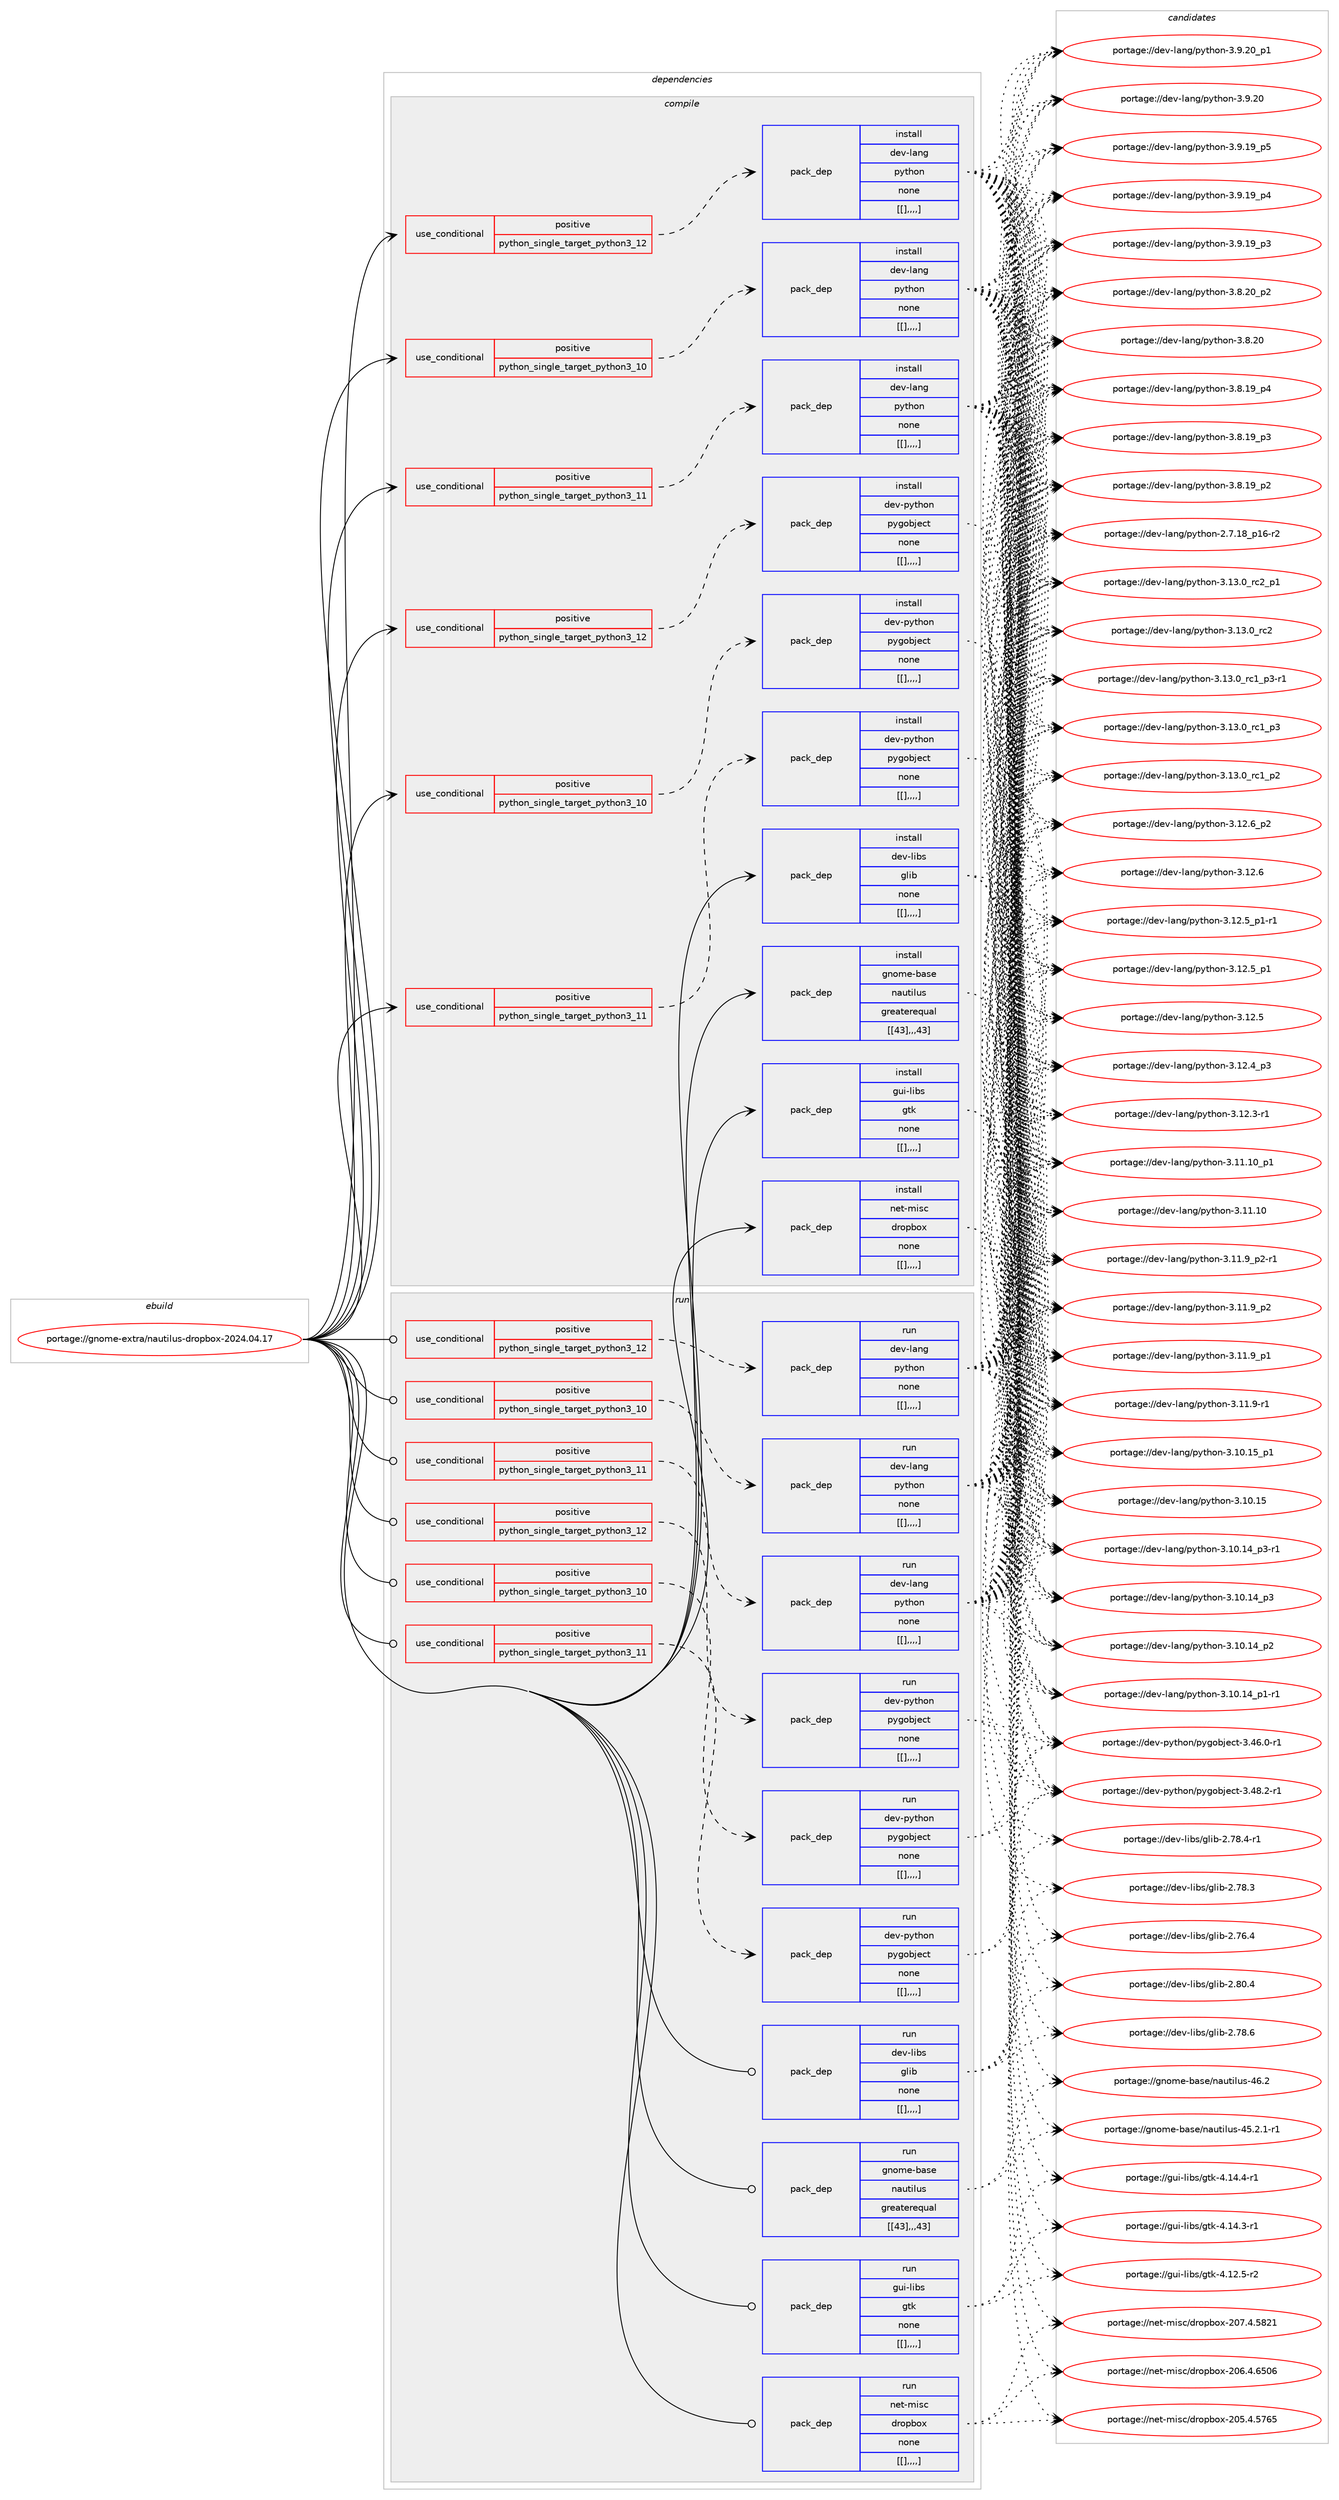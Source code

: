digraph prolog {

# *************
# Graph options
# *************

newrank=true;
concentrate=true;
compound=true;
graph [rankdir=LR,fontname=Helvetica,fontsize=10,ranksep=1.5];#, ranksep=2.5, nodesep=0.2];
edge  [arrowhead=vee];
node  [fontname=Helvetica,fontsize=10];

# **********
# The ebuild
# **********

subgraph cluster_leftcol {
color=gray;
label=<<i>ebuild</i>>;
id [label="portage://gnome-extra/nautilus-dropbox-2024.04.17", color=red, width=4, href="../gnome-extra/nautilus-dropbox-2024.04.17.svg"];
}

# ****************
# The dependencies
# ****************

subgraph cluster_midcol {
color=gray;
label=<<i>dependencies</i>>;
subgraph cluster_compile {
fillcolor="#eeeeee";
style=filled;
label=<<i>compile</i>>;
subgraph cond68462 {
dependency245788 [label=<<TABLE BORDER="0" CELLBORDER="1" CELLSPACING="0" CELLPADDING="4"><TR><TD ROWSPAN="3" CELLPADDING="10">use_conditional</TD></TR><TR><TD>positive</TD></TR><TR><TD>python_single_target_python3_10</TD></TR></TABLE>>, shape=none, color=red];
subgraph pack175803 {
dependency245789 [label=<<TABLE BORDER="0" CELLBORDER="1" CELLSPACING="0" CELLPADDING="4" WIDTH="220"><TR><TD ROWSPAN="6" CELLPADDING="30">pack_dep</TD></TR><TR><TD WIDTH="110">install</TD></TR><TR><TD>dev-lang</TD></TR><TR><TD>python</TD></TR><TR><TD>none</TD></TR><TR><TD>[[],,,,]</TD></TR></TABLE>>, shape=none, color=blue];
}
dependency245788:e -> dependency245789:w [weight=20,style="dashed",arrowhead="vee"];
}
id:e -> dependency245788:w [weight=20,style="solid",arrowhead="vee"];
subgraph cond68463 {
dependency245790 [label=<<TABLE BORDER="0" CELLBORDER="1" CELLSPACING="0" CELLPADDING="4"><TR><TD ROWSPAN="3" CELLPADDING="10">use_conditional</TD></TR><TR><TD>positive</TD></TR><TR><TD>python_single_target_python3_10</TD></TR></TABLE>>, shape=none, color=red];
subgraph pack175804 {
dependency245791 [label=<<TABLE BORDER="0" CELLBORDER="1" CELLSPACING="0" CELLPADDING="4" WIDTH="220"><TR><TD ROWSPAN="6" CELLPADDING="30">pack_dep</TD></TR><TR><TD WIDTH="110">install</TD></TR><TR><TD>dev-python</TD></TR><TR><TD>pygobject</TD></TR><TR><TD>none</TD></TR><TR><TD>[[],,,,]</TD></TR></TABLE>>, shape=none, color=blue];
}
dependency245790:e -> dependency245791:w [weight=20,style="dashed",arrowhead="vee"];
}
id:e -> dependency245790:w [weight=20,style="solid",arrowhead="vee"];
subgraph cond68464 {
dependency245792 [label=<<TABLE BORDER="0" CELLBORDER="1" CELLSPACING="0" CELLPADDING="4"><TR><TD ROWSPAN="3" CELLPADDING="10">use_conditional</TD></TR><TR><TD>positive</TD></TR><TR><TD>python_single_target_python3_11</TD></TR></TABLE>>, shape=none, color=red];
subgraph pack175805 {
dependency245793 [label=<<TABLE BORDER="0" CELLBORDER="1" CELLSPACING="0" CELLPADDING="4" WIDTH="220"><TR><TD ROWSPAN="6" CELLPADDING="30">pack_dep</TD></TR><TR><TD WIDTH="110">install</TD></TR><TR><TD>dev-lang</TD></TR><TR><TD>python</TD></TR><TR><TD>none</TD></TR><TR><TD>[[],,,,]</TD></TR></TABLE>>, shape=none, color=blue];
}
dependency245792:e -> dependency245793:w [weight=20,style="dashed",arrowhead="vee"];
}
id:e -> dependency245792:w [weight=20,style="solid",arrowhead="vee"];
subgraph cond68465 {
dependency245794 [label=<<TABLE BORDER="0" CELLBORDER="1" CELLSPACING="0" CELLPADDING="4"><TR><TD ROWSPAN="3" CELLPADDING="10">use_conditional</TD></TR><TR><TD>positive</TD></TR><TR><TD>python_single_target_python3_11</TD></TR></TABLE>>, shape=none, color=red];
subgraph pack175806 {
dependency245795 [label=<<TABLE BORDER="0" CELLBORDER="1" CELLSPACING="0" CELLPADDING="4" WIDTH="220"><TR><TD ROWSPAN="6" CELLPADDING="30">pack_dep</TD></TR><TR><TD WIDTH="110">install</TD></TR><TR><TD>dev-python</TD></TR><TR><TD>pygobject</TD></TR><TR><TD>none</TD></TR><TR><TD>[[],,,,]</TD></TR></TABLE>>, shape=none, color=blue];
}
dependency245794:e -> dependency245795:w [weight=20,style="dashed",arrowhead="vee"];
}
id:e -> dependency245794:w [weight=20,style="solid",arrowhead="vee"];
subgraph cond68466 {
dependency245796 [label=<<TABLE BORDER="0" CELLBORDER="1" CELLSPACING="0" CELLPADDING="4"><TR><TD ROWSPAN="3" CELLPADDING="10">use_conditional</TD></TR><TR><TD>positive</TD></TR><TR><TD>python_single_target_python3_12</TD></TR></TABLE>>, shape=none, color=red];
subgraph pack175807 {
dependency245797 [label=<<TABLE BORDER="0" CELLBORDER="1" CELLSPACING="0" CELLPADDING="4" WIDTH="220"><TR><TD ROWSPAN="6" CELLPADDING="30">pack_dep</TD></TR><TR><TD WIDTH="110">install</TD></TR><TR><TD>dev-lang</TD></TR><TR><TD>python</TD></TR><TR><TD>none</TD></TR><TR><TD>[[],,,,]</TD></TR></TABLE>>, shape=none, color=blue];
}
dependency245796:e -> dependency245797:w [weight=20,style="dashed",arrowhead="vee"];
}
id:e -> dependency245796:w [weight=20,style="solid",arrowhead="vee"];
subgraph cond68467 {
dependency245798 [label=<<TABLE BORDER="0" CELLBORDER="1" CELLSPACING="0" CELLPADDING="4"><TR><TD ROWSPAN="3" CELLPADDING="10">use_conditional</TD></TR><TR><TD>positive</TD></TR><TR><TD>python_single_target_python3_12</TD></TR></TABLE>>, shape=none, color=red];
subgraph pack175808 {
dependency245799 [label=<<TABLE BORDER="0" CELLBORDER="1" CELLSPACING="0" CELLPADDING="4" WIDTH="220"><TR><TD ROWSPAN="6" CELLPADDING="30">pack_dep</TD></TR><TR><TD WIDTH="110">install</TD></TR><TR><TD>dev-python</TD></TR><TR><TD>pygobject</TD></TR><TR><TD>none</TD></TR><TR><TD>[[],,,,]</TD></TR></TABLE>>, shape=none, color=blue];
}
dependency245798:e -> dependency245799:w [weight=20,style="dashed",arrowhead="vee"];
}
id:e -> dependency245798:w [weight=20,style="solid",arrowhead="vee"];
subgraph pack175809 {
dependency245800 [label=<<TABLE BORDER="0" CELLBORDER="1" CELLSPACING="0" CELLPADDING="4" WIDTH="220"><TR><TD ROWSPAN="6" CELLPADDING="30">pack_dep</TD></TR><TR><TD WIDTH="110">install</TD></TR><TR><TD>dev-libs</TD></TR><TR><TD>glib</TD></TR><TR><TD>none</TD></TR><TR><TD>[[],,,,]</TD></TR></TABLE>>, shape=none, color=blue];
}
id:e -> dependency245800:w [weight=20,style="solid",arrowhead="vee"];
subgraph pack175810 {
dependency245801 [label=<<TABLE BORDER="0" CELLBORDER="1" CELLSPACING="0" CELLPADDING="4" WIDTH="220"><TR><TD ROWSPAN="6" CELLPADDING="30">pack_dep</TD></TR><TR><TD WIDTH="110">install</TD></TR><TR><TD>gnome-base</TD></TR><TR><TD>nautilus</TD></TR><TR><TD>greaterequal</TD></TR><TR><TD>[[43],,,43]</TD></TR></TABLE>>, shape=none, color=blue];
}
id:e -> dependency245801:w [weight=20,style="solid",arrowhead="vee"];
subgraph pack175811 {
dependency245802 [label=<<TABLE BORDER="0" CELLBORDER="1" CELLSPACING="0" CELLPADDING="4" WIDTH="220"><TR><TD ROWSPAN="6" CELLPADDING="30">pack_dep</TD></TR><TR><TD WIDTH="110">install</TD></TR><TR><TD>gui-libs</TD></TR><TR><TD>gtk</TD></TR><TR><TD>none</TD></TR><TR><TD>[[],,,,]</TD></TR></TABLE>>, shape=none, color=blue];
}
id:e -> dependency245802:w [weight=20,style="solid",arrowhead="vee"];
subgraph pack175812 {
dependency245803 [label=<<TABLE BORDER="0" CELLBORDER="1" CELLSPACING="0" CELLPADDING="4" WIDTH="220"><TR><TD ROWSPAN="6" CELLPADDING="30">pack_dep</TD></TR><TR><TD WIDTH="110">install</TD></TR><TR><TD>net-misc</TD></TR><TR><TD>dropbox</TD></TR><TR><TD>none</TD></TR><TR><TD>[[],,,,]</TD></TR></TABLE>>, shape=none, color=blue];
}
id:e -> dependency245803:w [weight=20,style="solid",arrowhead="vee"];
}
subgraph cluster_compileandrun {
fillcolor="#eeeeee";
style=filled;
label=<<i>compile and run</i>>;
}
subgraph cluster_run {
fillcolor="#eeeeee";
style=filled;
label=<<i>run</i>>;
subgraph cond68468 {
dependency245804 [label=<<TABLE BORDER="0" CELLBORDER="1" CELLSPACING="0" CELLPADDING="4"><TR><TD ROWSPAN="3" CELLPADDING="10">use_conditional</TD></TR><TR><TD>positive</TD></TR><TR><TD>python_single_target_python3_10</TD></TR></TABLE>>, shape=none, color=red];
subgraph pack175813 {
dependency245805 [label=<<TABLE BORDER="0" CELLBORDER="1" CELLSPACING="0" CELLPADDING="4" WIDTH="220"><TR><TD ROWSPAN="6" CELLPADDING="30">pack_dep</TD></TR><TR><TD WIDTH="110">run</TD></TR><TR><TD>dev-lang</TD></TR><TR><TD>python</TD></TR><TR><TD>none</TD></TR><TR><TD>[[],,,,]</TD></TR></TABLE>>, shape=none, color=blue];
}
dependency245804:e -> dependency245805:w [weight=20,style="dashed",arrowhead="vee"];
}
id:e -> dependency245804:w [weight=20,style="solid",arrowhead="odot"];
subgraph cond68469 {
dependency245806 [label=<<TABLE BORDER="0" CELLBORDER="1" CELLSPACING="0" CELLPADDING="4"><TR><TD ROWSPAN="3" CELLPADDING="10">use_conditional</TD></TR><TR><TD>positive</TD></TR><TR><TD>python_single_target_python3_10</TD></TR></TABLE>>, shape=none, color=red];
subgraph pack175814 {
dependency245807 [label=<<TABLE BORDER="0" CELLBORDER="1" CELLSPACING="0" CELLPADDING="4" WIDTH="220"><TR><TD ROWSPAN="6" CELLPADDING="30">pack_dep</TD></TR><TR><TD WIDTH="110">run</TD></TR><TR><TD>dev-python</TD></TR><TR><TD>pygobject</TD></TR><TR><TD>none</TD></TR><TR><TD>[[],,,,]</TD></TR></TABLE>>, shape=none, color=blue];
}
dependency245806:e -> dependency245807:w [weight=20,style="dashed",arrowhead="vee"];
}
id:e -> dependency245806:w [weight=20,style="solid",arrowhead="odot"];
subgraph cond68470 {
dependency245808 [label=<<TABLE BORDER="0" CELLBORDER="1" CELLSPACING="0" CELLPADDING="4"><TR><TD ROWSPAN="3" CELLPADDING="10">use_conditional</TD></TR><TR><TD>positive</TD></TR><TR><TD>python_single_target_python3_11</TD></TR></TABLE>>, shape=none, color=red];
subgraph pack175815 {
dependency245809 [label=<<TABLE BORDER="0" CELLBORDER="1" CELLSPACING="0" CELLPADDING="4" WIDTH="220"><TR><TD ROWSPAN="6" CELLPADDING="30">pack_dep</TD></TR><TR><TD WIDTH="110">run</TD></TR><TR><TD>dev-lang</TD></TR><TR><TD>python</TD></TR><TR><TD>none</TD></TR><TR><TD>[[],,,,]</TD></TR></TABLE>>, shape=none, color=blue];
}
dependency245808:e -> dependency245809:w [weight=20,style="dashed",arrowhead="vee"];
}
id:e -> dependency245808:w [weight=20,style="solid",arrowhead="odot"];
subgraph cond68471 {
dependency245810 [label=<<TABLE BORDER="0" CELLBORDER="1" CELLSPACING="0" CELLPADDING="4"><TR><TD ROWSPAN="3" CELLPADDING="10">use_conditional</TD></TR><TR><TD>positive</TD></TR><TR><TD>python_single_target_python3_11</TD></TR></TABLE>>, shape=none, color=red];
subgraph pack175816 {
dependency245811 [label=<<TABLE BORDER="0" CELLBORDER="1" CELLSPACING="0" CELLPADDING="4" WIDTH="220"><TR><TD ROWSPAN="6" CELLPADDING="30">pack_dep</TD></TR><TR><TD WIDTH="110">run</TD></TR><TR><TD>dev-python</TD></TR><TR><TD>pygobject</TD></TR><TR><TD>none</TD></TR><TR><TD>[[],,,,]</TD></TR></TABLE>>, shape=none, color=blue];
}
dependency245810:e -> dependency245811:w [weight=20,style="dashed",arrowhead="vee"];
}
id:e -> dependency245810:w [weight=20,style="solid",arrowhead="odot"];
subgraph cond68472 {
dependency245812 [label=<<TABLE BORDER="0" CELLBORDER="1" CELLSPACING="0" CELLPADDING="4"><TR><TD ROWSPAN="3" CELLPADDING="10">use_conditional</TD></TR><TR><TD>positive</TD></TR><TR><TD>python_single_target_python3_12</TD></TR></TABLE>>, shape=none, color=red];
subgraph pack175817 {
dependency245813 [label=<<TABLE BORDER="0" CELLBORDER="1" CELLSPACING="0" CELLPADDING="4" WIDTH="220"><TR><TD ROWSPAN="6" CELLPADDING="30">pack_dep</TD></TR><TR><TD WIDTH="110">run</TD></TR><TR><TD>dev-lang</TD></TR><TR><TD>python</TD></TR><TR><TD>none</TD></TR><TR><TD>[[],,,,]</TD></TR></TABLE>>, shape=none, color=blue];
}
dependency245812:e -> dependency245813:w [weight=20,style="dashed",arrowhead="vee"];
}
id:e -> dependency245812:w [weight=20,style="solid",arrowhead="odot"];
subgraph cond68473 {
dependency245814 [label=<<TABLE BORDER="0" CELLBORDER="1" CELLSPACING="0" CELLPADDING="4"><TR><TD ROWSPAN="3" CELLPADDING="10">use_conditional</TD></TR><TR><TD>positive</TD></TR><TR><TD>python_single_target_python3_12</TD></TR></TABLE>>, shape=none, color=red];
subgraph pack175818 {
dependency245815 [label=<<TABLE BORDER="0" CELLBORDER="1" CELLSPACING="0" CELLPADDING="4" WIDTH="220"><TR><TD ROWSPAN="6" CELLPADDING="30">pack_dep</TD></TR><TR><TD WIDTH="110">run</TD></TR><TR><TD>dev-python</TD></TR><TR><TD>pygobject</TD></TR><TR><TD>none</TD></TR><TR><TD>[[],,,,]</TD></TR></TABLE>>, shape=none, color=blue];
}
dependency245814:e -> dependency245815:w [weight=20,style="dashed",arrowhead="vee"];
}
id:e -> dependency245814:w [weight=20,style="solid",arrowhead="odot"];
subgraph pack175819 {
dependency245816 [label=<<TABLE BORDER="0" CELLBORDER="1" CELLSPACING="0" CELLPADDING="4" WIDTH="220"><TR><TD ROWSPAN="6" CELLPADDING="30">pack_dep</TD></TR><TR><TD WIDTH="110">run</TD></TR><TR><TD>dev-libs</TD></TR><TR><TD>glib</TD></TR><TR><TD>none</TD></TR><TR><TD>[[],,,,]</TD></TR></TABLE>>, shape=none, color=blue];
}
id:e -> dependency245816:w [weight=20,style="solid",arrowhead="odot"];
subgraph pack175820 {
dependency245817 [label=<<TABLE BORDER="0" CELLBORDER="1" CELLSPACING="0" CELLPADDING="4" WIDTH="220"><TR><TD ROWSPAN="6" CELLPADDING="30">pack_dep</TD></TR><TR><TD WIDTH="110">run</TD></TR><TR><TD>gnome-base</TD></TR><TR><TD>nautilus</TD></TR><TR><TD>greaterequal</TD></TR><TR><TD>[[43],,,43]</TD></TR></TABLE>>, shape=none, color=blue];
}
id:e -> dependency245817:w [weight=20,style="solid",arrowhead="odot"];
subgraph pack175821 {
dependency245818 [label=<<TABLE BORDER="0" CELLBORDER="1" CELLSPACING="0" CELLPADDING="4" WIDTH="220"><TR><TD ROWSPAN="6" CELLPADDING="30">pack_dep</TD></TR><TR><TD WIDTH="110">run</TD></TR><TR><TD>gui-libs</TD></TR><TR><TD>gtk</TD></TR><TR><TD>none</TD></TR><TR><TD>[[],,,,]</TD></TR></TABLE>>, shape=none, color=blue];
}
id:e -> dependency245818:w [weight=20,style="solid",arrowhead="odot"];
subgraph pack175822 {
dependency245819 [label=<<TABLE BORDER="0" CELLBORDER="1" CELLSPACING="0" CELLPADDING="4" WIDTH="220"><TR><TD ROWSPAN="6" CELLPADDING="30">pack_dep</TD></TR><TR><TD WIDTH="110">run</TD></TR><TR><TD>net-misc</TD></TR><TR><TD>dropbox</TD></TR><TR><TD>none</TD></TR><TR><TD>[[],,,,]</TD></TR></TABLE>>, shape=none, color=blue];
}
id:e -> dependency245819:w [weight=20,style="solid",arrowhead="odot"];
}
}

# **************
# The candidates
# **************

subgraph cluster_choices {
rank=same;
color=gray;
label=<<i>candidates</i>>;

subgraph choice175803 {
color=black;
nodesep=1;
choice100101118451089711010347112121116104111110455146495146489511499509511249 [label="portage://dev-lang/python-3.13.0_rc2_p1", color=red, width=4,href="../dev-lang/python-3.13.0_rc2_p1.svg"];
choice10010111845108971101034711212111610411111045514649514648951149950 [label="portage://dev-lang/python-3.13.0_rc2", color=red, width=4,href="../dev-lang/python-3.13.0_rc2.svg"];
choice1001011184510897110103471121211161041111104551464951464895114994995112514511449 [label="portage://dev-lang/python-3.13.0_rc1_p3-r1", color=red, width=4,href="../dev-lang/python-3.13.0_rc1_p3-r1.svg"];
choice100101118451089711010347112121116104111110455146495146489511499499511251 [label="portage://dev-lang/python-3.13.0_rc1_p3", color=red, width=4,href="../dev-lang/python-3.13.0_rc1_p3.svg"];
choice100101118451089711010347112121116104111110455146495146489511499499511250 [label="portage://dev-lang/python-3.13.0_rc1_p2", color=red, width=4,href="../dev-lang/python-3.13.0_rc1_p2.svg"];
choice100101118451089711010347112121116104111110455146495046549511250 [label="portage://dev-lang/python-3.12.6_p2", color=red, width=4,href="../dev-lang/python-3.12.6_p2.svg"];
choice10010111845108971101034711212111610411111045514649504654 [label="portage://dev-lang/python-3.12.6", color=red, width=4,href="../dev-lang/python-3.12.6.svg"];
choice1001011184510897110103471121211161041111104551464950465395112494511449 [label="portage://dev-lang/python-3.12.5_p1-r1", color=red, width=4,href="../dev-lang/python-3.12.5_p1-r1.svg"];
choice100101118451089711010347112121116104111110455146495046539511249 [label="portage://dev-lang/python-3.12.5_p1", color=red, width=4,href="../dev-lang/python-3.12.5_p1.svg"];
choice10010111845108971101034711212111610411111045514649504653 [label="portage://dev-lang/python-3.12.5", color=red, width=4,href="../dev-lang/python-3.12.5.svg"];
choice100101118451089711010347112121116104111110455146495046529511251 [label="portage://dev-lang/python-3.12.4_p3", color=red, width=4,href="../dev-lang/python-3.12.4_p3.svg"];
choice100101118451089711010347112121116104111110455146495046514511449 [label="portage://dev-lang/python-3.12.3-r1", color=red, width=4,href="../dev-lang/python-3.12.3-r1.svg"];
choice10010111845108971101034711212111610411111045514649494649489511249 [label="portage://dev-lang/python-3.11.10_p1", color=red, width=4,href="../dev-lang/python-3.11.10_p1.svg"];
choice1001011184510897110103471121211161041111104551464949464948 [label="portage://dev-lang/python-3.11.10", color=red, width=4,href="../dev-lang/python-3.11.10.svg"];
choice1001011184510897110103471121211161041111104551464949465795112504511449 [label="portage://dev-lang/python-3.11.9_p2-r1", color=red, width=4,href="../dev-lang/python-3.11.9_p2-r1.svg"];
choice100101118451089711010347112121116104111110455146494946579511250 [label="portage://dev-lang/python-3.11.9_p2", color=red, width=4,href="../dev-lang/python-3.11.9_p2.svg"];
choice100101118451089711010347112121116104111110455146494946579511249 [label="portage://dev-lang/python-3.11.9_p1", color=red, width=4,href="../dev-lang/python-3.11.9_p1.svg"];
choice100101118451089711010347112121116104111110455146494946574511449 [label="portage://dev-lang/python-3.11.9-r1", color=red, width=4,href="../dev-lang/python-3.11.9-r1.svg"];
choice10010111845108971101034711212111610411111045514649484649539511249 [label="portage://dev-lang/python-3.10.15_p1", color=red, width=4,href="../dev-lang/python-3.10.15_p1.svg"];
choice1001011184510897110103471121211161041111104551464948464953 [label="portage://dev-lang/python-3.10.15", color=red, width=4,href="../dev-lang/python-3.10.15.svg"];
choice100101118451089711010347112121116104111110455146494846495295112514511449 [label="portage://dev-lang/python-3.10.14_p3-r1", color=red, width=4,href="../dev-lang/python-3.10.14_p3-r1.svg"];
choice10010111845108971101034711212111610411111045514649484649529511251 [label="portage://dev-lang/python-3.10.14_p3", color=red, width=4,href="../dev-lang/python-3.10.14_p3.svg"];
choice10010111845108971101034711212111610411111045514649484649529511250 [label="portage://dev-lang/python-3.10.14_p2", color=red, width=4,href="../dev-lang/python-3.10.14_p2.svg"];
choice100101118451089711010347112121116104111110455146494846495295112494511449 [label="portage://dev-lang/python-3.10.14_p1-r1", color=red, width=4,href="../dev-lang/python-3.10.14_p1-r1.svg"];
choice100101118451089711010347112121116104111110455146574650489511249 [label="portage://dev-lang/python-3.9.20_p1", color=red, width=4,href="../dev-lang/python-3.9.20_p1.svg"];
choice10010111845108971101034711212111610411111045514657465048 [label="portage://dev-lang/python-3.9.20", color=red, width=4,href="../dev-lang/python-3.9.20.svg"];
choice100101118451089711010347112121116104111110455146574649579511253 [label="portage://dev-lang/python-3.9.19_p5", color=red, width=4,href="../dev-lang/python-3.9.19_p5.svg"];
choice100101118451089711010347112121116104111110455146574649579511252 [label="portage://dev-lang/python-3.9.19_p4", color=red, width=4,href="../dev-lang/python-3.9.19_p4.svg"];
choice100101118451089711010347112121116104111110455146574649579511251 [label="portage://dev-lang/python-3.9.19_p3", color=red, width=4,href="../dev-lang/python-3.9.19_p3.svg"];
choice100101118451089711010347112121116104111110455146564650489511250 [label="portage://dev-lang/python-3.8.20_p2", color=red, width=4,href="../dev-lang/python-3.8.20_p2.svg"];
choice10010111845108971101034711212111610411111045514656465048 [label="portage://dev-lang/python-3.8.20", color=red, width=4,href="../dev-lang/python-3.8.20.svg"];
choice100101118451089711010347112121116104111110455146564649579511252 [label="portage://dev-lang/python-3.8.19_p4", color=red, width=4,href="../dev-lang/python-3.8.19_p4.svg"];
choice100101118451089711010347112121116104111110455146564649579511251 [label="portage://dev-lang/python-3.8.19_p3", color=red, width=4,href="../dev-lang/python-3.8.19_p3.svg"];
choice100101118451089711010347112121116104111110455146564649579511250 [label="portage://dev-lang/python-3.8.19_p2", color=red, width=4,href="../dev-lang/python-3.8.19_p2.svg"];
choice100101118451089711010347112121116104111110455046554649569511249544511450 [label="portage://dev-lang/python-2.7.18_p16-r2", color=red, width=4,href="../dev-lang/python-2.7.18_p16-r2.svg"];
dependency245789:e -> choice100101118451089711010347112121116104111110455146495146489511499509511249:w [style=dotted,weight="100"];
dependency245789:e -> choice10010111845108971101034711212111610411111045514649514648951149950:w [style=dotted,weight="100"];
dependency245789:e -> choice1001011184510897110103471121211161041111104551464951464895114994995112514511449:w [style=dotted,weight="100"];
dependency245789:e -> choice100101118451089711010347112121116104111110455146495146489511499499511251:w [style=dotted,weight="100"];
dependency245789:e -> choice100101118451089711010347112121116104111110455146495146489511499499511250:w [style=dotted,weight="100"];
dependency245789:e -> choice100101118451089711010347112121116104111110455146495046549511250:w [style=dotted,weight="100"];
dependency245789:e -> choice10010111845108971101034711212111610411111045514649504654:w [style=dotted,weight="100"];
dependency245789:e -> choice1001011184510897110103471121211161041111104551464950465395112494511449:w [style=dotted,weight="100"];
dependency245789:e -> choice100101118451089711010347112121116104111110455146495046539511249:w [style=dotted,weight="100"];
dependency245789:e -> choice10010111845108971101034711212111610411111045514649504653:w [style=dotted,weight="100"];
dependency245789:e -> choice100101118451089711010347112121116104111110455146495046529511251:w [style=dotted,weight="100"];
dependency245789:e -> choice100101118451089711010347112121116104111110455146495046514511449:w [style=dotted,weight="100"];
dependency245789:e -> choice10010111845108971101034711212111610411111045514649494649489511249:w [style=dotted,weight="100"];
dependency245789:e -> choice1001011184510897110103471121211161041111104551464949464948:w [style=dotted,weight="100"];
dependency245789:e -> choice1001011184510897110103471121211161041111104551464949465795112504511449:w [style=dotted,weight="100"];
dependency245789:e -> choice100101118451089711010347112121116104111110455146494946579511250:w [style=dotted,weight="100"];
dependency245789:e -> choice100101118451089711010347112121116104111110455146494946579511249:w [style=dotted,weight="100"];
dependency245789:e -> choice100101118451089711010347112121116104111110455146494946574511449:w [style=dotted,weight="100"];
dependency245789:e -> choice10010111845108971101034711212111610411111045514649484649539511249:w [style=dotted,weight="100"];
dependency245789:e -> choice1001011184510897110103471121211161041111104551464948464953:w [style=dotted,weight="100"];
dependency245789:e -> choice100101118451089711010347112121116104111110455146494846495295112514511449:w [style=dotted,weight="100"];
dependency245789:e -> choice10010111845108971101034711212111610411111045514649484649529511251:w [style=dotted,weight="100"];
dependency245789:e -> choice10010111845108971101034711212111610411111045514649484649529511250:w [style=dotted,weight="100"];
dependency245789:e -> choice100101118451089711010347112121116104111110455146494846495295112494511449:w [style=dotted,weight="100"];
dependency245789:e -> choice100101118451089711010347112121116104111110455146574650489511249:w [style=dotted,weight="100"];
dependency245789:e -> choice10010111845108971101034711212111610411111045514657465048:w [style=dotted,weight="100"];
dependency245789:e -> choice100101118451089711010347112121116104111110455146574649579511253:w [style=dotted,weight="100"];
dependency245789:e -> choice100101118451089711010347112121116104111110455146574649579511252:w [style=dotted,weight="100"];
dependency245789:e -> choice100101118451089711010347112121116104111110455146574649579511251:w [style=dotted,weight="100"];
dependency245789:e -> choice100101118451089711010347112121116104111110455146564650489511250:w [style=dotted,weight="100"];
dependency245789:e -> choice10010111845108971101034711212111610411111045514656465048:w [style=dotted,weight="100"];
dependency245789:e -> choice100101118451089711010347112121116104111110455146564649579511252:w [style=dotted,weight="100"];
dependency245789:e -> choice100101118451089711010347112121116104111110455146564649579511251:w [style=dotted,weight="100"];
dependency245789:e -> choice100101118451089711010347112121116104111110455146564649579511250:w [style=dotted,weight="100"];
dependency245789:e -> choice100101118451089711010347112121116104111110455046554649569511249544511450:w [style=dotted,weight="100"];
}
subgraph choice175804 {
color=black;
nodesep=1;
choice10010111845112121116104111110471121211031119810610199116455146525646504511449 [label="portage://dev-python/pygobject-3.48.2-r1", color=red, width=4,href="../dev-python/pygobject-3.48.2-r1.svg"];
choice10010111845112121116104111110471121211031119810610199116455146525446484511449 [label="portage://dev-python/pygobject-3.46.0-r1", color=red, width=4,href="../dev-python/pygobject-3.46.0-r1.svg"];
dependency245791:e -> choice10010111845112121116104111110471121211031119810610199116455146525646504511449:w [style=dotted,weight="100"];
dependency245791:e -> choice10010111845112121116104111110471121211031119810610199116455146525446484511449:w [style=dotted,weight="100"];
}
subgraph choice175805 {
color=black;
nodesep=1;
choice100101118451089711010347112121116104111110455146495146489511499509511249 [label="portage://dev-lang/python-3.13.0_rc2_p1", color=red, width=4,href="../dev-lang/python-3.13.0_rc2_p1.svg"];
choice10010111845108971101034711212111610411111045514649514648951149950 [label="portage://dev-lang/python-3.13.0_rc2", color=red, width=4,href="../dev-lang/python-3.13.0_rc2.svg"];
choice1001011184510897110103471121211161041111104551464951464895114994995112514511449 [label="portage://dev-lang/python-3.13.0_rc1_p3-r1", color=red, width=4,href="../dev-lang/python-3.13.0_rc1_p3-r1.svg"];
choice100101118451089711010347112121116104111110455146495146489511499499511251 [label="portage://dev-lang/python-3.13.0_rc1_p3", color=red, width=4,href="../dev-lang/python-3.13.0_rc1_p3.svg"];
choice100101118451089711010347112121116104111110455146495146489511499499511250 [label="portage://dev-lang/python-3.13.0_rc1_p2", color=red, width=4,href="../dev-lang/python-3.13.0_rc1_p2.svg"];
choice100101118451089711010347112121116104111110455146495046549511250 [label="portage://dev-lang/python-3.12.6_p2", color=red, width=4,href="../dev-lang/python-3.12.6_p2.svg"];
choice10010111845108971101034711212111610411111045514649504654 [label="portage://dev-lang/python-3.12.6", color=red, width=4,href="../dev-lang/python-3.12.6.svg"];
choice1001011184510897110103471121211161041111104551464950465395112494511449 [label="portage://dev-lang/python-3.12.5_p1-r1", color=red, width=4,href="../dev-lang/python-3.12.5_p1-r1.svg"];
choice100101118451089711010347112121116104111110455146495046539511249 [label="portage://dev-lang/python-3.12.5_p1", color=red, width=4,href="../dev-lang/python-3.12.5_p1.svg"];
choice10010111845108971101034711212111610411111045514649504653 [label="portage://dev-lang/python-3.12.5", color=red, width=4,href="../dev-lang/python-3.12.5.svg"];
choice100101118451089711010347112121116104111110455146495046529511251 [label="portage://dev-lang/python-3.12.4_p3", color=red, width=4,href="../dev-lang/python-3.12.4_p3.svg"];
choice100101118451089711010347112121116104111110455146495046514511449 [label="portage://dev-lang/python-3.12.3-r1", color=red, width=4,href="../dev-lang/python-3.12.3-r1.svg"];
choice10010111845108971101034711212111610411111045514649494649489511249 [label="portage://dev-lang/python-3.11.10_p1", color=red, width=4,href="../dev-lang/python-3.11.10_p1.svg"];
choice1001011184510897110103471121211161041111104551464949464948 [label="portage://dev-lang/python-3.11.10", color=red, width=4,href="../dev-lang/python-3.11.10.svg"];
choice1001011184510897110103471121211161041111104551464949465795112504511449 [label="portage://dev-lang/python-3.11.9_p2-r1", color=red, width=4,href="../dev-lang/python-3.11.9_p2-r1.svg"];
choice100101118451089711010347112121116104111110455146494946579511250 [label="portage://dev-lang/python-3.11.9_p2", color=red, width=4,href="../dev-lang/python-3.11.9_p2.svg"];
choice100101118451089711010347112121116104111110455146494946579511249 [label="portage://dev-lang/python-3.11.9_p1", color=red, width=4,href="../dev-lang/python-3.11.9_p1.svg"];
choice100101118451089711010347112121116104111110455146494946574511449 [label="portage://dev-lang/python-3.11.9-r1", color=red, width=4,href="../dev-lang/python-3.11.9-r1.svg"];
choice10010111845108971101034711212111610411111045514649484649539511249 [label="portage://dev-lang/python-3.10.15_p1", color=red, width=4,href="../dev-lang/python-3.10.15_p1.svg"];
choice1001011184510897110103471121211161041111104551464948464953 [label="portage://dev-lang/python-3.10.15", color=red, width=4,href="../dev-lang/python-3.10.15.svg"];
choice100101118451089711010347112121116104111110455146494846495295112514511449 [label="portage://dev-lang/python-3.10.14_p3-r1", color=red, width=4,href="../dev-lang/python-3.10.14_p3-r1.svg"];
choice10010111845108971101034711212111610411111045514649484649529511251 [label="portage://dev-lang/python-3.10.14_p3", color=red, width=4,href="../dev-lang/python-3.10.14_p3.svg"];
choice10010111845108971101034711212111610411111045514649484649529511250 [label="portage://dev-lang/python-3.10.14_p2", color=red, width=4,href="../dev-lang/python-3.10.14_p2.svg"];
choice100101118451089711010347112121116104111110455146494846495295112494511449 [label="portage://dev-lang/python-3.10.14_p1-r1", color=red, width=4,href="../dev-lang/python-3.10.14_p1-r1.svg"];
choice100101118451089711010347112121116104111110455146574650489511249 [label="portage://dev-lang/python-3.9.20_p1", color=red, width=4,href="../dev-lang/python-3.9.20_p1.svg"];
choice10010111845108971101034711212111610411111045514657465048 [label="portage://dev-lang/python-3.9.20", color=red, width=4,href="../dev-lang/python-3.9.20.svg"];
choice100101118451089711010347112121116104111110455146574649579511253 [label="portage://dev-lang/python-3.9.19_p5", color=red, width=4,href="../dev-lang/python-3.9.19_p5.svg"];
choice100101118451089711010347112121116104111110455146574649579511252 [label="portage://dev-lang/python-3.9.19_p4", color=red, width=4,href="../dev-lang/python-3.9.19_p4.svg"];
choice100101118451089711010347112121116104111110455146574649579511251 [label="portage://dev-lang/python-3.9.19_p3", color=red, width=4,href="../dev-lang/python-3.9.19_p3.svg"];
choice100101118451089711010347112121116104111110455146564650489511250 [label="portage://dev-lang/python-3.8.20_p2", color=red, width=4,href="../dev-lang/python-3.8.20_p2.svg"];
choice10010111845108971101034711212111610411111045514656465048 [label="portage://dev-lang/python-3.8.20", color=red, width=4,href="../dev-lang/python-3.8.20.svg"];
choice100101118451089711010347112121116104111110455146564649579511252 [label="portage://dev-lang/python-3.8.19_p4", color=red, width=4,href="../dev-lang/python-3.8.19_p4.svg"];
choice100101118451089711010347112121116104111110455146564649579511251 [label="portage://dev-lang/python-3.8.19_p3", color=red, width=4,href="../dev-lang/python-3.8.19_p3.svg"];
choice100101118451089711010347112121116104111110455146564649579511250 [label="portage://dev-lang/python-3.8.19_p2", color=red, width=4,href="../dev-lang/python-3.8.19_p2.svg"];
choice100101118451089711010347112121116104111110455046554649569511249544511450 [label="portage://dev-lang/python-2.7.18_p16-r2", color=red, width=4,href="../dev-lang/python-2.7.18_p16-r2.svg"];
dependency245793:e -> choice100101118451089711010347112121116104111110455146495146489511499509511249:w [style=dotted,weight="100"];
dependency245793:e -> choice10010111845108971101034711212111610411111045514649514648951149950:w [style=dotted,weight="100"];
dependency245793:e -> choice1001011184510897110103471121211161041111104551464951464895114994995112514511449:w [style=dotted,weight="100"];
dependency245793:e -> choice100101118451089711010347112121116104111110455146495146489511499499511251:w [style=dotted,weight="100"];
dependency245793:e -> choice100101118451089711010347112121116104111110455146495146489511499499511250:w [style=dotted,weight="100"];
dependency245793:e -> choice100101118451089711010347112121116104111110455146495046549511250:w [style=dotted,weight="100"];
dependency245793:e -> choice10010111845108971101034711212111610411111045514649504654:w [style=dotted,weight="100"];
dependency245793:e -> choice1001011184510897110103471121211161041111104551464950465395112494511449:w [style=dotted,weight="100"];
dependency245793:e -> choice100101118451089711010347112121116104111110455146495046539511249:w [style=dotted,weight="100"];
dependency245793:e -> choice10010111845108971101034711212111610411111045514649504653:w [style=dotted,weight="100"];
dependency245793:e -> choice100101118451089711010347112121116104111110455146495046529511251:w [style=dotted,weight="100"];
dependency245793:e -> choice100101118451089711010347112121116104111110455146495046514511449:w [style=dotted,weight="100"];
dependency245793:e -> choice10010111845108971101034711212111610411111045514649494649489511249:w [style=dotted,weight="100"];
dependency245793:e -> choice1001011184510897110103471121211161041111104551464949464948:w [style=dotted,weight="100"];
dependency245793:e -> choice1001011184510897110103471121211161041111104551464949465795112504511449:w [style=dotted,weight="100"];
dependency245793:e -> choice100101118451089711010347112121116104111110455146494946579511250:w [style=dotted,weight="100"];
dependency245793:e -> choice100101118451089711010347112121116104111110455146494946579511249:w [style=dotted,weight="100"];
dependency245793:e -> choice100101118451089711010347112121116104111110455146494946574511449:w [style=dotted,weight="100"];
dependency245793:e -> choice10010111845108971101034711212111610411111045514649484649539511249:w [style=dotted,weight="100"];
dependency245793:e -> choice1001011184510897110103471121211161041111104551464948464953:w [style=dotted,weight="100"];
dependency245793:e -> choice100101118451089711010347112121116104111110455146494846495295112514511449:w [style=dotted,weight="100"];
dependency245793:e -> choice10010111845108971101034711212111610411111045514649484649529511251:w [style=dotted,weight="100"];
dependency245793:e -> choice10010111845108971101034711212111610411111045514649484649529511250:w [style=dotted,weight="100"];
dependency245793:e -> choice100101118451089711010347112121116104111110455146494846495295112494511449:w [style=dotted,weight="100"];
dependency245793:e -> choice100101118451089711010347112121116104111110455146574650489511249:w [style=dotted,weight="100"];
dependency245793:e -> choice10010111845108971101034711212111610411111045514657465048:w [style=dotted,weight="100"];
dependency245793:e -> choice100101118451089711010347112121116104111110455146574649579511253:w [style=dotted,weight="100"];
dependency245793:e -> choice100101118451089711010347112121116104111110455146574649579511252:w [style=dotted,weight="100"];
dependency245793:e -> choice100101118451089711010347112121116104111110455146574649579511251:w [style=dotted,weight="100"];
dependency245793:e -> choice100101118451089711010347112121116104111110455146564650489511250:w [style=dotted,weight="100"];
dependency245793:e -> choice10010111845108971101034711212111610411111045514656465048:w [style=dotted,weight="100"];
dependency245793:e -> choice100101118451089711010347112121116104111110455146564649579511252:w [style=dotted,weight="100"];
dependency245793:e -> choice100101118451089711010347112121116104111110455146564649579511251:w [style=dotted,weight="100"];
dependency245793:e -> choice100101118451089711010347112121116104111110455146564649579511250:w [style=dotted,weight="100"];
dependency245793:e -> choice100101118451089711010347112121116104111110455046554649569511249544511450:w [style=dotted,weight="100"];
}
subgraph choice175806 {
color=black;
nodesep=1;
choice10010111845112121116104111110471121211031119810610199116455146525646504511449 [label="portage://dev-python/pygobject-3.48.2-r1", color=red, width=4,href="../dev-python/pygobject-3.48.2-r1.svg"];
choice10010111845112121116104111110471121211031119810610199116455146525446484511449 [label="portage://dev-python/pygobject-3.46.0-r1", color=red, width=4,href="../dev-python/pygobject-3.46.0-r1.svg"];
dependency245795:e -> choice10010111845112121116104111110471121211031119810610199116455146525646504511449:w [style=dotted,weight="100"];
dependency245795:e -> choice10010111845112121116104111110471121211031119810610199116455146525446484511449:w [style=dotted,weight="100"];
}
subgraph choice175807 {
color=black;
nodesep=1;
choice100101118451089711010347112121116104111110455146495146489511499509511249 [label="portage://dev-lang/python-3.13.0_rc2_p1", color=red, width=4,href="../dev-lang/python-3.13.0_rc2_p1.svg"];
choice10010111845108971101034711212111610411111045514649514648951149950 [label="portage://dev-lang/python-3.13.0_rc2", color=red, width=4,href="../dev-lang/python-3.13.0_rc2.svg"];
choice1001011184510897110103471121211161041111104551464951464895114994995112514511449 [label="portage://dev-lang/python-3.13.0_rc1_p3-r1", color=red, width=4,href="../dev-lang/python-3.13.0_rc1_p3-r1.svg"];
choice100101118451089711010347112121116104111110455146495146489511499499511251 [label="portage://dev-lang/python-3.13.0_rc1_p3", color=red, width=4,href="../dev-lang/python-3.13.0_rc1_p3.svg"];
choice100101118451089711010347112121116104111110455146495146489511499499511250 [label="portage://dev-lang/python-3.13.0_rc1_p2", color=red, width=4,href="../dev-lang/python-3.13.0_rc1_p2.svg"];
choice100101118451089711010347112121116104111110455146495046549511250 [label="portage://dev-lang/python-3.12.6_p2", color=red, width=4,href="../dev-lang/python-3.12.6_p2.svg"];
choice10010111845108971101034711212111610411111045514649504654 [label="portage://dev-lang/python-3.12.6", color=red, width=4,href="../dev-lang/python-3.12.6.svg"];
choice1001011184510897110103471121211161041111104551464950465395112494511449 [label="portage://dev-lang/python-3.12.5_p1-r1", color=red, width=4,href="../dev-lang/python-3.12.5_p1-r1.svg"];
choice100101118451089711010347112121116104111110455146495046539511249 [label="portage://dev-lang/python-3.12.5_p1", color=red, width=4,href="../dev-lang/python-3.12.5_p1.svg"];
choice10010111845108971101034711212111610411111045514649504653 [label="portage://dev-lang/python-3.12.5", color=red, width=4,href="../dev-lang/python-3.12.5.svg"];
choice100101118451089711010347112121116104111110455146495046529511251 [label="portage://dev-lang/python-3.12.4_p3", color=red, width=4,href="../dev-lang/python-3.12.4_p3.svg"];
choice100101118451089711010347112121116104111110455146495046514511449 [label="portage://dev-lang/python-3.12.3-r1", color=red, width=4,href="../dev-lang/python-3.12.3-r1.svg"];
choice10010111845108971101034711212111610411111045514649494649489511249 [label="portage://dev-lang/python-3.11.10_p1", color=red, width=4,href="../dev-lang/python-3.11.10_p1.svg"];
choice1001011184510897110103471121211161041111104551464949464948 [label="portage://dev-lang/python-3.11.10", color=red, width=4,href="../dev-lang/python-3.11.10.svg"];
choice1001011184510897110103471121211161041111104551464949465795112504511449 [label="portage://dev-lang/python-3.11.9_p2-r1", color=red, width=4,href="../dev-lang/python-3.11.9_p2-r1.svg"];
choice100101118451089711010347112121116104111110455146494946579511250 [label="portage://dev-lang/python-3.11.9_p2", color=red, width=4,href="../dev-lang/python-3.11.9_p2.svg"];
choice100101118451089711010347112121116104111110455146494946579511249 [label="portage://dev-lang/python-3.11.9_p1", color=red, width=4,href="../dev-lang/python-3.11.9_p1.svg"];
choice100101118451089711010347112121116104111110455146494946574511449 [label="portage://dev-lang/python-3.11.9-r1", color=red, width=4,href="../dev-lang/python-3.11.9-r1.svg"];
choice10010111845108971101034711212111610411111045514649484649539511249 [label="portage://dev-lang/python-3.10.15_p1", color=red, width=4,href="../dev-lang/python-3.10.15_p1.svg"];
choice1001011184510897110103471121211161041111104551464948464953 [label="portage://dev-lang/python-3.10.15", color=red, width=4,href="../dev-lang/python-3.10.15.svg"];
choice100101118451089711010347112121116104111110455146494846495295112514511449 [label="portage://dev-lang/python-3.10.14_p3-r1", color=red, width=4,href="../dev-lang/python-3.10.14_p3-r1.svg"];
choice10010111845108971101034711212111610411111045514649484649529511251 [label="portage://dev-lang/python-3.10.14_p3", color=red, width=4,href="../dev-lang/python-3.10.14_p3.svg"];
choice10010111845108971101034711212111610411111045514649484649529511250 [label="portage://dev-lang/python-3.10.14_p2", color=red, width=4,href="../dev-lang/python-3.10.14_p2.svg"];
choice100101118451089711010347112121116104111110455146494846495295112494511449 [label="portage://dev-lang/python-3.10.14_p1-r1", color=red, width=4,href="../dev-lang/python-3.10.14_p1-r1.svg"];
choice100101118451089711010347112121116104111110455146574650489511249 [label="portage://dev-lang/python-3.9.20_p1", color=red, width=4,href="../dev-lang/python-3.9.20_p1.svg"];
choice10010111845108971101034711212111610411111045514657465048 [label="portage://dev-lang/python-3.9.20", color=red, width=4,href="../dev-lang/python-3.9.20.svg"];
choice100101118451089711010347112121116104111110455146574649579511253 [label="portage://dev-lang/python-3.9.19_p5", color=red, width=4,href="../dev-lang/python-3.9.19_p5.svg"];
choice100101118451089711010347112121116104111110455146574649579511252 [label="portage://dev-lang/python-3.9.19_p4", color=red, width=4,href="../dev-lang/python-3.9.19_p4.svg"];
choice100101118451089711010347112121116104111110455146574649579511251 [label="portage://dev-lang/python-3.9.19_p3", color=red, width=4,href="../dev-lang/python-3.9.19_p3.svg"];
choice100101118451089711010347112121116104111110455146564650489511250 [label="portage://dev-lang/python-3.8.20_p2", color=red, width=4,href="../dev-lang/python-3.8.20_p2.svg"];
choice10010111845108971101034711212111610411111045514656465048 [label="portage://dev-lang/python-3.8.20", color=red, width=4,href="../dev-lang/python-3.8.20.svg"];
choice100101118451089711010347112121116104111110455146564649579511252 [label="portage://dev-lang/python-3.8.19_p4", color=red, width=4,href="../dev-lang/python-3.8.19_p4.svg"];
choice100101118451089711010347112121116104111110455146564649579511251 [label="portage://dev-lang/python-3.8.19_p3", color=red, width=4,href="../dev-lang/python-3.8.19_p3.svg"];
choice100101118451089711010347112121116104111110455146564649579511250 [label="portage://dev-lang/python-3.8.19_p2", color=red, width=4,href="../dev-lang/python-3.8.19_p2.svg"];
choice100101118451089711010347112121116104111110455046554649569511249544511450 [label="portage://dev-lang/python-2.7.18_p16-r2", color=red, width=4,href="../dev-lang/python-2.7.18_p16-r2.svg"];
dependency245797:e -> choice100101118451089711010347112121116104111110455146495146489511499509511249:w [style=dotted,weight="100"];
dependency245797:e -> choice10010111845108971101034711212111610411111045514649514648951149950:w [style=dotted,weight="100"];
dependency245797:e -> choice1001011184510897110103471121211161041111104551464951464895114994995112514511449:w [style=dotted,weight="100"];
dependency245797:e -> choice100101118451089711010347112121116104111110455146495146489511499499511251:w [style=dotted,weight="100"];
dependency245797:e -> choice100101118451089711010347112121116104111110455146495146489511499499511250:w [style=dotted,weight="100"];
dependency245797:e -> choice100101118451089711010347112121116104111110455146495046549511250:w [style=dotted,weight="100"];
dependency245797:e -> choice10010111845108971101034711212111610411111045514649504654:w [style=dotted,weight="100"];
dependency245797:e -> choice1001011184510897110103471121211161041111104551464950465395112494511449:w [style=dotted,weight="100"];
dependency245797:e -> choice100101118451089711010347112121116104111110455146495046539511249:w [style=dotted,weight="100"];
dependency245797:e -> choice10010111845108971101034711212111610411111045514649504653:w [style=dotted,weight="100"];
dependency245797:e -> choice100101118451089711010347112121116104111110455146495046529511251:w [style=dotted,weight="100"];
dependency245797:e -> choice100101118451089711010347112121116104111110455146495046514511449:w [style=dotted,weight="100"];
dependency245797:e -> choice10010111845108971101034711212111610411111045514649494649489511249:w [style=dotted,weight="100"];
dependency245797:e -> choice1001011184510897110103471121211161041111104551464949464948:w [style=dotted,weight="100"];
dependency245797:e -> choice1001011184510897110103471121211161041111104551464949465795112504511449:w [style=dotted,weight="100"];
dependency245797:e -> choice100101118451089711010347112121116104111110455146494946579511250:w [style=dotted,weight="100"];
dependency245797:e -> choice100101118451089711010347112121116104111110455146494946579511249:w [style=dotted,weight="100"];
dependency245797:e -> choice100101118451089711010347112121116104111110455146494946574511449:w [style=dotted,weight="100"];
dependency245797:e -> choice10010111845108971101034711212111610411111045514649484649539511249:w [style=dotted,weight="100"];
dependency245797:e -> choice1001011184510897110103471121211161041111104551464948464953:w [style=dotted,weight="100"];
dependency245797:e -> choice100101118451089711010347112121116104111110455146494846495295112514511449:w [style=dotted,weight="100"];
dependency245797:e -> choice10010111845108971101034711212111610411111045514649484649529511251:w [style=dotted,weight="100"];
dependency245797:e -> choice10010111845108971101034711212111610411111045514649484649529511250:w [style=dotted,weight="100"];
dependency245797:e -> choice100101118451089711010347112121116104111110455146494846495295112494511449:w [style=dotted,weight="100"];
dependency245797:e -> choice100101118451089711010347112121116104111110455146574650489511249:w [style=dotted,weight="100"];
dependency245797:e -> choice10010111845108971101034711212111610411111045514657465048:w [style=dotted,weight="100"];
dependency245797:e -> choice100101118451089711010347112121116104111110455146574649579511253:w [style=dotted,weight="100"];
dependency245797:e -> choice100101118451089711010347112121116104111110455146574649579511252:w [style=dotted,weight="100"];
dependency245797:e -> choice100101118451089711010347112121116104111110455146574649579511251:w [style=dotted,weight="100"];
dependency245797:e -> choice100101118451089711010347112121116104111110455146564650489511250:w [style=dotted,weight="100"];
dependency245797:e -> choice10010111845108971101034711212111610411111045514656465048:w [style=dotted,weight="100"];
dependency245797:e -> choice100101118451089711010347112121116104111110455146564649579511252:w [style=dotted,weight="100"];
dependency245797:e -> choice100101118451089711010347112121116104111110455146564649579511251:w [style=dotted,weight="100"];
dependency245797:e -> choice100101118451089711010347112121116104111110455146564649579511250:w [style=dotted,weight="100"];
dependency245797:e -> choice100101118451089711010347112121116104111110455046554649569511249544511450:w [style=dotted,weight="100"];
}
subgraph choice175808 {
color=black;
nodesep=1;
choice10010111845112121116104111110471121211031119810610199116455146525646504511449 [label="portage://dev-python/pygobject-3.48.2-r1", color=red, width=4,href="../dev-python/pygobject-3.48.2-r1.svg"];
choice10010111845112121116104111110471121211031119810610199116455146525446484511449 [label="portage://dev-python/pygobject-3.46.0-r1", color=red, width=4,href="../dev-python/pygobject-3.46.0-r1.svg"];
dependency245799:e -> choice10010111845112121116104111110471121211031119810610199116455146525646504511449:w [style=dotted,weight="100"];
dependency245799:e -> choice10010111845112121116104111110471121211031119810610199116455146525446484511449:w [style=dotted,weight="100"];
}
subgraph choice175809 {
color=black;
nodesep=1;
choice1001011184510810598115471031081059845504656484652 [label="portage://dev-libs/glib-2.80.4", color=red, width=4,href="../dev-libs/glib-2.80.4.svg"];
choice1001011184510810598115471031081059845504655564654 [label="portage://dev-libs/glib-2.78.6", color=red, width=4,href="../dev-libs/glib-2.78.6.svg"];
choice10010111845108105981154710310810598455046555646524511449 [label="portage://dev-libs/glib-2.78.4-r1", color=red, width=4,href="../dev-libs/glib-2.78.4-r1.svg"];
choice1001011184510810598115471031081059845504655564651 [label="portage://dev-libs/glib-2.78.3", color=red, width=4,href="../dev-libs/glib-2.78.3.svg"];
choice1001011184510810598115471031081059845504655544652 [label="portage://dev-libs/glib-2.76.4", color=red, width=4,href="../dev-libs/glib-2.76.4.svg"];
dependency245800:e -> choice1001011184510810598115471031081059845504656484652:w [style=dotted,weight="100"];
dependency245800:e -> choice1001011184510810598115471031081059845504655564654:w [style=dotted,weight="100"];
dependency245800:e -> choice10010111845108105981154710310810598455046555646524511449:w [style=dotted,weight="100"];
dependency245800:e -> choice1001011184510810598115471031081059845504655564651:w [style=dotted,weight="100"];
dependency245800:e -> choice1001011184510810598115471031081059845504655544652:w [style=dotted,weight="100"];
}
subgraph choice175810 {
color=black;
nodesep=1;
choice10311011110910145989711510147110971171161051081171154552544650 [label="portage://gnome-base/nautilus-46.2", color=red, width=4,href="../gnome-base/nautilus-46.2.svg"];
choice1031101111091014598971151014711097117116105108117115455253465046494511449 [label="portage://gnome-base/nautilus-45.2.1-r1", color=red, width=4,href="../gnome-base/nautilus-45.2.1-r1.svg"];
dependency245801:e -> choice10311011110910145989711510147110971171161051081171154552544650:w [style=dotted,weight="100"];
dependency245801:e -> choice1031101111091014598971151014711097117116105108117115455253465046494511449:w [style=dotted,weight="100"];
}
subgraph choice175811 {
color=black;
nodesep=1;
choice103117105451081059811547103116107455246495246524511449 [label="portage://gui-libs/gtk-4.14.4-r1", color=red, width=4,href="../gui-libs/gtk-4.14.4-r1.svg"];
choice103117105451081059811547103116107455246495246514511449 [label="portage://gui-libs/gtk-4.14.3-r1", color=red, width=4,href="../gui-libs/gtk-4.14.3-r1.svg"];
choice103117105451081059811547103116107455246495046534511450 [label="portage://gui-libs/gtk-4.12.5-r2", color=red, width=4,href="../gui-libs/gtk-4.12.5-r2.svg"];
dependency245802:e -> choice103117105451081059811547103116107455246495246524511449:w [style=dotted,weight="100"];
dependency245802:e -> choice103117105451081059811547103116107455246495246514511449:w [style=dotted,weight="100"];
dependency245802:e -> choice103117105451081059811547103116107455246495046534511450:w [style=dotted,weight="100"];
}
subgraph choice175812 {
color=black;
nodesep=1;
choice110101116451091051159947100114111112981111204550485546524653565049 [label="portage://net-misc/dropbox-207.4.5821", color=red, width=4,href="../net-misc/dropbox-207.4.5821.svg"];
choice110101116451091051159947100114111112981111204550485446524654534854 [label="portage://net-misc/dropbox-206.4.6506", color=red, width=4,href="../net-misc/dropbox-206.4.6506.svg"];
choice110101116451091051159947100114111112981111204550485346524653555453 [label="portage://net-misc/dropbox-205.4.5765", color=red, width=4,href="../net-misc/dropbox-205.4.5765.svg"];
dependency245803:e -> choice110101116451091051159947100114111112981111204550485546524653565049:w [style=dotted,weight="100"];
dependency245803:e -> choice110101116451091051159947100114111112981111204550485446524654534854:w [style=dotted,weight="100"];
dependency245803:e -> choice110101116451091051159947100114111112981111204550485346524653555453:w [style=dotted,weight="100"];
}
subgraph choice175813 {
color=black;
nodesep=1;
choice100101118451089711010347112121116104111110455146495146489511499509511249 [label="portage://dev-lang/python-3.13.0_rc2_p1", color=red, width=4,href="../dev-lang/python-3.13.0_rc2_p1.svg"];
choice10010111845108971101034711212111610411111045514649514648951149950 [label="portage://dev-lang/python-3.13.0_rc2", color=red, width=4,href="../dev-lang/python-3.13.0_rc2.svg"];
choice1001011184510897110103471121211161041111104551464951464895114994995112514511449 [label="portage://dev-lang/python-3.13.0_rc1_p3-r1", color=red, width=4,href="../dev-lang/python-3.13.0_rc1_p3-r1.svg"];
choice100101118451089711010347112121116104111110455146495146489511499499511251 [label="portage://dev-lang/python-3.13.0_rc1_p3", color=red, width=4,href="../dev-lang/python-3.13.0_rc1_p3.svg"];
choice100101118451089711010347112121116104111110455146495146489511499499511250 [label="portage://dev-lang/python-3.13.0_rc1_p2", color=red, width=4,href="../dev-lang/python-3.13.0_rc1_p2.svg"];
choice100101118451089711010347112121116104111110455146495046549511250 [label="portage://dev-lang/python-3.12.6_p2", color=red, width=4,href="../dev-lang/python-3.12.6_p2.svg"];
choice10010111845108971101034711212111610411111045514649504654 [label="portage://dev-lang/python-3.12.6", color=red, width=4,href="../dev-lang/python-3.12.6.svg"];
choice1001011184510897110103471121211161041111104551464950465395112494511449 [label="portage://dev-lang/python-3.12.5_p1-r1", color=red, width=4,href="../dev-lang/python-3.12.5_p1-r1.svg"];
choice100101118451089711010347112121116104111110455146495046539511249 [label="portage://dev-lang/python-3.12.5_p1", color=red, width=4,href="../dev-lang/python-3.12.5_p1.svg"];
choice10010111845108971101034711212111610411111045514649504653 [label="portage://dev-lang/python-3.12.5", color=red, width=4,href="../dev-lang/python-3.12.5.svg"];
choice100101118451089711010347112121116104111110455146495046529511251 [label="portage://dev-lang/python-3.12.4_p3", color=red, width=4,href="../dev-lang/python-3.12.4_p3.svg"];
choice100101118451089711010347112121116104111110455146495046514511449 [label="portage://dev-lang/python-3.12.3-r1", color=red, width=4,href="../dev-lang/python-3.12.3-r1.svg"];
choice10010111845108971101034711212111610411111045514649494649489511249 [label="portage://dev-lang/python-3.11.10_p1", color=red, width=4,href="../dev-lang/python-3.11.10_p1.svg"];
choice1001011184510897110103471121211161041111104551464949464948 [label="portage://dev-lang/python-3.11.10", color=red, width=4,href="../dev-lang/python-3.11.10.svg"];
choice1001011184510897110103471121211161041111104551464949465795112504511449 [label="portage://dev-lang/python-3.11.9_p2-r1", color=red, width=4,href="../dev-lang/python-3.11.9_p2-r1.svg"];
choice100101118451089711010347112121116104111110455146494946579511250 [label="portage://dev-lang/python-3.11.9_p2", color=red, width=4,href="../dev-lang/python-3.11.9_p2.svg"];
choice100101118451089711010347112121116104111110455146494946579511249 [label="portage://dev-lang/python-3.11.9_p1", color=red, width=4,href="../dev-lang/python-3.11.9_p1.svg"];
choice100101118451089711010347112121116104111110455146494946574511449 [label="portage://dev-lang/python-3.11.9-r1", color=red, width=4,href="../dev-lang/python-3.11.9-r1.svg"];
choice10010111845108971101034711212111610411111045514649484649539511249 [label="portage://dev-lang/python-3.10.15_p1", color=red, width=4,href="../dev-lang/python-3.10.15_p1.svg"];
choice1001011184510897110103471121211161041111104551464948464953 [label="portage://dev-lang/python-3.10.15", color=red, width=4,href="../dev-lang/python-3.10.15.svg"];
choice100101118451089711010347112121116104111110455146494846495295112514511449 [label="portage://dev-lang/python-3.10.14_p3-r1", color=red, width=4,href="../dev-lang/python-3.10.14_p3-r1.svg"];
choice10010111845108971101034711212111610411111045514649484649529511251 [label="portage://dev-lang/python-3.10.14_p3", color=red, width=4,href="../dev-lang/python-3.10.14_p3.svg"];
choice10010111845108971101034711212111610411111045514649484649529511250 [label="portage://dev-lang/python-3.10.14_p2", color=red, width=4,href="../dev-lang/python-3.10.14_p2.svg"];
choice100101118451089711010347112121116104111110455146494846495295112494511449 [label="portage://dev-lang/python-3.10.14_p1-r1", color=red, width=4,href="../dev-lang/python-3.10.14_p1-r1.svg"];
choice100101118451089711010347112121116104111110455146574650489511249 [label="portage://dev-lang/python-3.9.20_p1", color=red, width=4,href="../dev-lang/python-3.9.20_p1.svg"];
choice10010111845108971101034711212111610411111045514657465048 [label="portage://dev-lang/python-3.9.20", color=red, width=4,href="../dev-lang/python-3.9.20.svg"];
choice100101118451089711010347112121116104111110455146574649579511253 [label="portage://dev-lang/python-3.9.19_p5", color=red, width=4,href="../dev-lang/python-3.9.19_p5.svg"];
choice100101118451089711010347112121116104111110455146574649579511252 [label="portage://dev-lang/python-3.9.19_p4", color=red, width=4,href="../dev-lang/python-3.9.19_p4.svg"];
choice100101118451089711010347112121116104111110455146574649579511251 [label="portage://dev-lang/python-3.9.19_p3", color=red, width=4,href="../dev-lang/python-3.9.19_p3.svg"];
choice100101118451089711010347112121116104111110455146564650489511250 [label="portage://dev-lang/python-3.8.20_p2", color=red, width=4,href="../dev-lang/python-3.8.20_p2.svg"];
choice10010111845108971101034711212111610411111045514656465048 [label="portage://dev-lang/python-3.8.20", color=red, width=4,href="../dev-lang/python-3.8.20.svg"];
choice100101118451089711010347112121116104111110455146564649579511252 [label="portage://dev-lang/python-3.8.19_p4", color=red, width=4,href="../dev-lang/python-3.8.19_p4.svg"];
choice100101118451089711010347112121116104111110455146564649579511251 [label="portage://dev-lang/python-3.8.19_p3", color=red, width=4,href="../dev-lang/python-3.8.19_p3.svg"];
choice100101118451089711010347112121116104111110455146564649579511250 [label="portage://dev-lang/python-3.8.19_p2", color=red, width=4,href="../dev-lang/python-3.8.19_p2.svg"];
choice100101118451089711010347112121116104111110455046554649569511249544511450 [label="portage://dev-lang/python-2.7.18_p16-r2", color=red, width=4,href="../dev-lang/python-2.7.18_p16-r2.svg"];
dependency245805:e -> choice100101118451089711010347112121116104111110455146495146489511499509511249:w [style=dotted,weight="100"];
dependency245805:e -> choice10010111845108971101034711212111610411111045514649514648951149950:w [style=dotted,weight="100"];
dependency245805:e -> choice1001011184510897110103471121211161041111104551464951464895114994995112514511449:w [style=dotted,weight="100"];
dependency245805:e -> choice100101118451089711010347112121116104111110455146495146489511499499511251:w [style=dotted,weight="100"];
dependency245805:e -> choice100101118451089711010347112121116104111110455146495146489511499499511250:w [style=dotted,weight="100"];
dependency245805:e -> choice100101118451089711010347112121116104111110455146495046549511250:w [style=dotted,weight="100"];
dependency245805:e -> choice10010111845108971101034711212111610411111045514649504654:w [style=dotted,weight="100"];
dependency245805:e -> choice1001011184510897110103471121211161041111104551464950465395112494511449:w [style=dotted,weight="100"];
dependency245805:e -> choice100101118451089711010347112121116104111110455146495046539511249:w [style=dotted,weight="100"];
dependency245805:e -> choice10010111845108971101034711212111610411111045514649504653:w [style=dotted,weight="100"];
dependency245805:e -> choice100101118451089711010347112121116104111110455146495046529511251:w [style=dotted,weight="100"];
dependency245805:e -> choice100101118451089711010347112121116104111110455146495046514511449:w [style=dotted,weight="100"];
dependency245805:e -> choice10010111845108971101034711212111610411111045514649494649489511249:w [style=dotted,weight="100"];
dependency245805:e -> choice1001011184510897110103471121211161041111104551464949464948:w [style=dotted,weight="100"];
dependency245805:e -> choice1001011184510897110103471121211161041111104551464949465795112504511449:w [style=dotted,weight="100"];
dependency245805:e -> choice100101118451089711010347112121116104111110455146494946579511250:w [style=dotted,weight="100"];
dependency245805:e -> choice100101118451089711010347112121116104111110455146494946579511249:w [style=dotted,weight="100"];
dependency245805:e -> choice100101118451089711010347112121116104111110455146494946574511449:w [style=dotted,weight="100"];
dependency245805:e -> choice10010111845108971101034711212111610411111045514649484649539511249:w [style=dotted,weight="100"];
dependency245805:e -> choice1001011184510897110103471121211161041111104551464948464953:w [style=dotted,weight="100"];
dependency245805:e -> choice100101118451089711010347112121116104111110455146494846495295112514511449:w [style=dotted,weight="100"];
dependency245805:e -> choice10010111845108971101034711212111610411111045514649484649529511251:w [style=dotted,weight="100"];
dependency245805:e -> choice10010111845108971101034711212111610411111045514649484649529511250:w [style=dotted,weight="100"];
dependency245805:e -> choice100101118451089711010347112121116104111110455146494846495295112494511449:w [style=dotted,weight="100"];
dependency245805:e -> choice100101118451089711010347112121116104111110455146574650489511249:w [style=dotted,weight="100"];
dependency245805:e -> choice10010111845108971101034711212111610411111045514657465048:w [style=dotted,weight="100"];
dependency245805:e -> choice100101118451089711010347112121116104111110455146574649579511253:w [style=dotted,weight="100"];
dependency245805:e -> choice100101118451089711010347112121116104111110455146574649579511252:w [style=dotted,weight="100"];
dependency245805:e -> choice100101118451089711010347112121116104111110455146574649579511251:w [style=dotted,weight="100"];
dependency245805:e -> choice100101118451089711010347112121116104111110455146564650489511250:w [style=dotted,weight="100"];
dependency245805:e -> choice10010111845108971101034711212111610411111045514656465048:w [style=dotted,weight="100"];
dependency245805:e -> choice100101118451089711010347112121116104111110455146564649579511252:w [style=dotted,weight="100"];
dependency245805:e -> choice100101118451089711010347112121116104111110455146564649579511251:w [style=dotted,weight="100"];
dependency245805:e -> choice100101118451089711010347112121116104111110455146564649579511250:w [style=dotted,weight="100"];
dependency245805:e -> choice100101118451089711010347112121116104111110455046554649569511249544511450:w [style=dotted,weight="100"];
}
subgraph choice175814 {
color=black;
nodesep=1;
choice10010111845112121116104111110471121211031119810610199116455146525646504511449 [label="portage://dev-python/pygobject-3.48.2-r1", color=red, width=4,href="../dev-python/pygobject-3.48.2-r1.svg"];
choice10010111845112121116104111110471121211031119810610199116455146525446484511449 [label="portage://dev-python/pygobject-3.46.0-r1", color=red, width=4,href="../dev-python/pygobject-3.46.0-r1.svg"];
dependency245807:e -> choice10010111845112121116104111110471121211031119810610199116455146525646504511449:w [style=dotted,weight="100"];
dependency245807:e -> choice10010111845112121116104111110471121211031119810610199116455146525446484511449:w [style=dotted,weight="100"];
}
subgraph choice175815 {
color=black;
nodesep=1;
choice100101118451089711010347112121116104111110455146495146489511499509511249 [label="portage://dev-lang/python-3.13.0_rc2_p1", color=red, width=4,href="../dev-lang/python-3.13.0_rc2_p1.svg"];
choice10010111845108971101034711212111610411111045514649514648951149950 [label="portage://dev-lang/python-3.13.0_rc2", color=red, width=4,href="../dev-lang/python-3.13.0_rc2.svg"];
choice1001011184510897110103471121211161041111104551464951464895114994995112514511449 [label="portage://dev-lang/python-3.13.0_rc1_p3-r1", color=red, width=4,href="../dev-lang/python-3.13.0_rc1_p3-r1.svg"];
choice100101118451089711010347112121116104111110455146495146489511499499511251 [label="portage://dev-lang/python-3.13.0_rc1_p3", color=red, width=4,href="../dev-lang/python-3.13.0_rc1_p3.svg"];
choice100101118451089711010347112121116104111110455146495146489511499499511250 [label="portage://dev-lang/python-3.13.0_rc1_p2", color=red, width=4,href="../dev-lang/python-3.13.0_rc1_p2.svg"];
choice100101118451089711010347112121116104111110455146495046549511250 [label="portage://dev-lang/python-3.12.6_p2", color=red, width=4,href="../dev-lang/python-3.12.6_p2.svg"];
choice10010111845108971101034711212111610411111045514649504654 [label="portage://dev-lang/python-3.12.6", color=red, width=4,href="../dev-lang/python-3.12.6.svg"];
choice1001011184510897110103471121211161041111104551464950465395112494511449 [label="portage://dev-lang/python-3.12.5_p1-r1", color=red, width=4,href="../dev-lang/python-3.12.5_p1-r1.svg"];
choice100101118451089711010347112121116104111110455146495046539511249 [label="portage://dev-lang/python-3.12.5_p1", color=red, width=4,href="../dev-lang/python-3.12.5_p1.svg"];
choice10010111845108971101034711212111610411111045514649504653 [label="portage://dev-lang/python-3.12.5", color=red, width=4,href="../dev-lang/python-3.12.5.svg"];
choice100101118451089711010347112121116104111110455146495046529511251 [label="portage://dev-lang/python-3.12.4_p3", color=red, width=4,href="../dev-lang/python-3.12.4_p3.svg"];
choice100101118451089711010347112121116104111110455146495046514511449 [label="portage://dev-lang/python-3.12.3-r1", color=red, width=4,href="../dev-lang/python-3.12.3-r1.svg"];
choice10010111845108971101034711212111610411111045514649494649489511249 [label="portage://dev-lang/python-3.11.10_p1", color=red, width=4,href="../dev-lang/python-3.11.10_p1.svg"];
choice1001011184510897110103471121211161041111104551464949464948 [label="portage://dev-lang/python-3.11.10", color=red, width=4,href="../dev-lang/python-3.11.10.svg"];
choice1001011184510897110103471121211161041111104551464949465795112504511449 [label="portage://dev-lang/python-3.11.9_p2-r1", color=red, width=4,href="../dev-lang/python-3.11.9_p2-r1.svg"];
choice100101118451089711010347112121116104111110455146494946579511250 [label="portage://dev-lang/python-3.11.9_p2", color=red, width=4,href="../dev-lang/python-3.11.9_p2.svg"];
choice100101118451089711010347112121116104111110455146494946579511249 [label="portage://dev-lang/python-3.11.9_p1", color=red, width=4,href="../dev-lang/python-3.11.9_p1.svg"];
choice100101118451089711010347112121116104111110455146494946574511449 [label="portage://dev-lang/python-3.11.9-r1", color=red, width=4,href="../dev-lang/python-3.11.9-r1.svg"];
choice10010111845108971101034711212111610411111045514649484649539511249 [label="portage://dev-lang/python-3.10.15_p1", color=red, width=4,href="../dev-lang/python-3.10.15_p1.svg"];
choice1001011184510897110103471121211161041111104551464948464953 [label="portage://dev-lang/python-3.10.15", color=red, width=4,href="../dev-lang/python-3.10.15.svg"];
choice100101118451089711010347112121116104111110455146494846495295112514511449 [label="portage://dev-lang/python-3.10.14_p3-r1", color=red, width=4,href="../dev-lang/python-3.10.14_p3-r1.svg"];
choice10010111845108971101034711212111610411111045514649484649529511251 [label="portage://dev-lang/python-3.10.14_p3", color=red, width=4,href="../dev-lang/python-3.10.14_p3.svg"];
choice10010111845108971101034711212111610411111045514649484649529511250 [label="portage://dev-lang/python-3.10.14_p2", color=red, width=4,href="../dev-lang/python-3.10.14_p2.svg"];
choice100101118451089711010347112121116104111110455146494846495295112494511449 [label="portage://dev-lang/python-3.10.14_p1-r1", color=red, width=4,href="../dev-lang/python-3.10.14_p1-r1.svg"];
choice100101118451089711010347112121116104111110455146574650489511249 [label="portage://dev-lang/python-3.9.20_p1", color=red, width=4,href="../dev-lang/python-3.9.20_p1.svg"];
choice10010111845108971101034711212111610411111045514657465048 [label="portage://dev-lang/python-3.9.20", color=red, width=4,href="../dev-lang/python-3.9.20.svg"];
choice100101118451089711010347112121116104111110455146574649579511253 [label="portage://dev-lang/python-3.9.19_p5", color=red, width=4,href="../dev-lang/python-3.9.19_p5.svg"];
choice100101118451089711010347112121116104111110455146574649579511252 [label="portage://dev-lang/python-3.9.19_p4", color=red, width=4,href="../dev-lang/python-3.9.19_p4.svg"];
choice100101118451089711010347112121116104111110455146574649579511251 [label="portage://dev-lang/python-3.9.19_p3", color=red, width=4,href="../dev-lang/python-3.9.19_p3.svg"];
choice100101118451089711010347112121116104111110455146564650489511250 [label="portage://dev-lang/python-3.8.20_p2", color=red, width=4,href="../dev-lang/python-3.8.20_p2.svg"];
choice10010111845108971101034711212111610411111045514656465048 [label="portage://dev-lang/python-3.8.20", color=red, width=4,href="../dev-lang/python-3.8.20.svg"];
choice100101118451089711010347112121116104111110455146564649579511252 [label="portage://dev-lang/python-3.8.19_p4", color=red, width=4,href="../dev-lang/python-3.8.19_p4.svg"];
choice100101118451089711010347112121116104111110455146564649579511251 [label="portage://dev-lang/python-3.8.19_p3", color=red, width=4,href="../dev-lang/python-3.8.19_p3.svg"];
choice100101118451089711010347112121116104111110455146564649579511250 [label="portage://dev-lang/python-3.8.19_p2", color=red, width=4,href="../dev-lang/python-3.8.19_p2.svg"];
choice100101118451089711010347112121116104111110455046554649569511249544511450 [label="portage://dev-lang/python-2.7.18_p16-r2", color=red, width=4,href="../dev-lang/python-2.7.18_p16-r2.svg"];
dependency245809:e -> choice100101118451089711010347112121116104111110455146495146489511499509511249:w [style=dotted,weight="100"];
dependency245809:e -> choice10010111845108971101034711212111610411111045514649514648951149950:w [style=dotted,weight="100"];
dependency245809:e -> choice1001011184510897110103471121211161041111104551464951464895114994995112514511449:w [style=dotted,weight="100"];
dependency245809:e -> choice100101118451089711010347112121116104111110455146495146489511499499511251:w [style=dotted,weight="100"];
dependency245809:e -> choice100101118451089711010347112121116104111110455146495146489511499499511250:w [style=dotted,weight="100"];
dependency245809:e -> choice100101118451089711010347112121116104111110455146495046549511250:w [style=dotted,weight="100"];
dependency245809:e -> choice10010111845108971101034711212111610411111045514649504654:w [style=dotted,weight="100"];
dependency245809:e -> choice1001011184510897110103471121211161041111104551464950465395112494511449:w [style=dotted,weight="100"];
dependency245809:e -> choice100101118451089711010347112121116104111110455146495046539511249:w [style=dotted,weight="100"];
dependency245809:e -> choice10010111845108971101034711212111610411111045514649504653:w [style=dotted,weight="100"];
dependency245809:e -> choice100101118451089711010347112121116104111110455146495046529511251:w [style=dotted,weight="100"];
dependency245809:e -> choice100101118451089711010347112121116104111110455146495046514511449:w [style=dotted,weight="100"];
dependency245809:e -> choice10010111845108971101034711212111610411111045514649494649489511249:w [style=dotted,weight="100"];
dependency245809:e -> choice1001011184510897110103471121211161041111104551464949464948:w [style=dotted,weight="100"];
dependency245809:e -> choice1001011184510897110103471121211161041111104551464949465795112504511449:w [style=dotted,weight="100"];
dependency245809:e -> choice100101118451089711010347112121116104111110455146494946579511250:w [style=dotted,weight="100"];
dependency245809:e -> choice100101118451089711010347112121116104111110455146494946579511249:w [style=dotted,weight="100"];
dependency245809:e -> choice100101118451089711010347112121116104111110455146494946574511449:w [style=dotted,weight="100"];
dependency245809:e -> choice10010111845108971101034711212111610411111045514649484649539511249:w [style=dotted,weight="100"];
dependency245809:e -> choice1001011184510897110103471121211161041111104551464948464953:w [style=dotted,weight="100"];
dependency245809:e -> choice100101118451089711010347112121116104111110455146494846495295112514511449:w [style=dotted,weight="100"];
dependency245809:e -> choice10010111845108971101034711212111610411111045514649484649529511251:w [style=dotted,weight="100"];
dependency245809:e -> choice10010111845108971101034711212111610411111045514649484649529511250:w [style=dotted,weight="100"];
dependency245809:e -> choice100101118451089711010347112121116104111110455146494846495295112494511449:w [style=dotted,weight="100"];
dependency245809:e -> choice100101118451089711010347112121116104111110455146574650489511249:w [style=dotted,weight="100"];
dependency245809:e -> choice10010111845108971101034711212111610411111045514657465048:w [style=dotted,weight="100"];
dependency245809:e -> choice100101118451089711010347112121116104111110455146574649579511253:w [style=dotted,weight="100"];
dependency245809:e -> choice100101118451089711010347112121116104111110455146574649579511252:w [style=dotted,weight="100"];
dependency245809:e -> choice100101118451089711010347112121116104111110455146574649579511251:w [style=dotted,weight="100"];
dependency245809:e -> choice100101118451089711010347112121116104111110455146564650489511250:w [style=dotted,weight="100"];
dependency245809:e -> choice10010111845108971101034711212111610411111045514656465048:w [style=dotted,weight="100"];
dependency245809:e -> choice100101118451089711010347112121116104111110455146564649579511252:w [style=dotted,weight="100"];
dependency245809:e -> choice100101118451089711010347112121116104111110455146564649579511251:w [style=dotted,weight="100"];
dependency245809:e -> choice100101118451089711010347112121116104111110455146564649579511250:w [style=dotted,weight="100"];
dependency245809:e -> choice100101118451089711010347112121116104111110455046554649569511249544511450:w [style=dotted,weight="100"];
}
subgraph choice175816 {
color=black;
nodesep=1;
choice10010111845112121116104111110471121211031119810610199116455146525646504511449 [label="portage://dev-python/pygobject-3.48.2-r1", color=red, width=4,href="../dev-python/pygobject-3.48.2-r1.svg"];
choice10010111845112121116104111110471121211031119810610199116455146525446484511449 [label="portage://dev-python/pygobject-3.46.0-r1", color=red, width=4,href="../dev-python/pygobject-3.46.0-r1.svg"];
dependency245811:e -> choice10010111845112121116104111110471121211031119810610199116455146525646504511449:w [style=dotted,weight="100"];
dependency245811:e -> choice10010111845112121116104111110471121211031119810610199116455146525446484511449:w [style=dotted,weight="100"];
}
subgraph choice175817 {
color=black;
nodesep=1;
choice100101118451089711010347112121116104111110455146495146489511499509511249 [label="portage://dev-lang/python-3.13.0_rc2_p1", color=red, width=4,href="../dev-lang/python-3.13.0_rc2_p1.svg"];
choice10010111845108971101034711212111610411111045514649514648951149950 [label="portage://dev-lang/python-3.13.0_rc2", color=red, width=4,href="../dev-lang/python-3.13.0_rc2.svg"];
choice1001011184510897110103471121211161041111104551464951464895114994995112514511449 [label="portage://dev-lang/python-3.13.0_rc1_p3-r1", color=red, width=4,href="../dev-lang/python-3.13.0_rc1_p3-r1.svg"];
choice100101118451089711010347112121116104111110455146495146489511499499511251 [label="portage://dev-lang/python-3.13.0_rc1_p3", color=red, width=4,href="../dev-lang/python-3.13.0_rc1_p3.svg"];
choice100101118451089711010347112121116104111110455146495146489511499499511250 [label="portage://dev-lang/python-3.13.0_rc1_p2", color=red, width=4,href="../dev-lang/python-3.13.0_rc1_p2.svg"];
choice100101118451089711010347112121116104111110455146495046549511250 [label="portage://dev-lang/python-3.12.6_p2", color=red, width=4,href="../dev-lang/python-3.12.6_p2.svg"];
choice10010111845108971101034711212111610411111045514649504654 [label="portage://dev-lang/python-3.12.6", color=red, width=4,href="../dev-lang/python-3.12.6.svg"];
choice1001011184510897110103471121211161041111104551464950465395112494511449 [label="portage://dev-lang/python-3.12.5_p1-r1", color=red, width=4,href="../dev-lang/python-3.12.5_p1-r1.svg"];
choice100101118451089711010347112121116104111110455146495046539511249 [label="portage://dev-lang/python-3.12.5_p1", color=red, width=4,href="../dev-lang/python-3.12.5_p1.svg"];
choice10010111845108971101034711212111610411111045514649504653 [label="portage://dev-lang/python-3.12.5", color=red, width=4,href="../dev-lang/python-3.12.5.svg"];
choice100101118451089711010347112121116104111110455146495046529511251 [label="portage://dev-lang/python-3.12.4_p3", color=red, width=4,href="../dev-lang/python-3.12.4_p3.svg"];
choice100101118451089711010347112121116104111110455146495046514511449 [label="portage://dev-lang/python-3.12.3-r1", color=red, width=4,href="../dev-lang/python-3.12.3-r1.svg"];
choice10010111845108971101034711212111610411111045514649494649489511249 [label="portage://dev-lang/python-3.11.10_p1", color=red, width=4,href="../dev-lang/python-3.11.10_p1.svg"];
choice1001011184510897110103471121211161041111104551464949464948 [label="portage://dev-lang/python-3.11.10", color=red, width=4,href="../dev-lang/python-3.11.10.svg"];
choice1001011184510897110103471121211161041111104551464949465795112504511449 [label="portage://dev-lang/python-3.11.9_p2-r1", color=red, width=4,href="../dev-lang/python-3.11.9_p2-r1.svg"];
choice100101118451089711010347112121116104111110455146494946579511250 [label="portage://dev-lang/python-3.11.9_p2", color=red, width=4,href="../dev-lang/python-3.11.9_p2.svg"];
choice100101118451089711010347112121116104111110455146494946579511249 [label="portage://dev-lang/python-3.11.9_p1", color=red, width=4,href="../dev-lang/python-3.11.9_p1.svg"];
choice100101118451089711010347112121116104111110455146494946574511449 [label="portage://dev-lang/python-3.11.9-r1", color=red, width=4,href="../dev-lang/python-3.11.9-r1.svg"];
choice10010111845108971101034711212111610411111045514649484649539511249 [label="portage://dev-lang/python-3.10.15_p1", color=red, width=4,href="../dev-lang/python-3.10.15_p1.svg"];
choice1001011184510897110103471121211161041111104551464948464953 [label="portage://dev-lang/python-3.10.15", color=red, width=4,href="../dev-lang/python-3.10.15.svg"];
choice100101118451089711010347112121116104111110455146494846495295112514511449 [label="portage://dev-lang/python-3.10.14_p3-r1", color=red, width=4,href="../dev-lang/python-3.10.14_p3-r1.svg"];
choice10010111845108971101034711212111610411111045514649484649529511251 [label="portage://dev-lang/python-3.10.14_p3", color=red, width=4,href="../dev-lang/python-3.10.14_p3.svg"];
choice10010111845108971101034711212111610411111045514649484649529511250 [label="portage://dev-lang/python-3.10.14_p2", color=red, width=4,href="../dev-lang/python-3.10.14_p2.svg"];
choice100101118451089711010347112121116104111110455146494846495295112494511449 [label="portage://dev-lang/python-3.10.14_p1-r1", color=red, width=4,href="../dev-lang/python-3.10.14_p1-r1.svg"];
choice100101118451089711010347112121116104111110455146574650489511249 [label="portage://dev-lang/python-3.9.20_p1", color=red, width=4,href="../dev-lang/python-3.9.20_p1.svg"];
choice10010111845108971101034711212111610411111045514657465048 [label="portage://dev-lang/python-3.9.20", color=red, width=4,href="../dev-lang/python-3.9.20.svg"];
choice100101118451089711010347112121116104111110455146574649579511253 [label="portage://dev-lang/python-3.9.19_p5", color=red, width=4,href="../dev-lang/python-3.9.19_p5.svg"];
choice100101118451089711010347112121116104111110455146574649579511252 [label="portage://dev-lang/python-3.9.19_p4", color=red, width=4,href="../dev-lang/python-3.9.19_p4.svg"];
choice100101118451089711010347112121116104111110455146574649579511251 [label="portage://dev-lang/python-3.9.19_p3", color=red, width=4,href="../dev-lang/python-3.9.19_p3.svg"];
choice100101118451089711010347112121116104111110455146564650489511250 [label="portage://dev-lang/python-3.8.20_p2", color=red, width=4,href="../dev-lang/python-3.8.20_p2.svg"];
choice10010111845108971101034711212111610411111045514656465048 [label="portage://dev-lang/python-3.8.20", color=red, width=4,href="../dev-lang/python-3.8.20.svg"];
choice100101118451089711010347112121116104111110455146564649579511252 [label="portage://dev-lang/python-3.8.19_p4", color=red, width=4,href="../dev-lang/python-3.8.19_p4.svg"];
choice100101118451089711010347112121116104111110455146564649579511251 [label="portage://dev-lang/python-3.8.19_p3", color=red, width=4,href="../dev-lang/python-3.8.19_p3.svg"];
choice100101118451089711010347112121116104111110455146564649579511250 [label="portage://dev-lang/python-3.8.19_p2", color=red, width=4,href="../dev-lang/python-3.8.19_p2.svg"];
choice100101118451089711010347112121116104111110455046554649569511249544511450 [label="portage://dev-lang/python-2.7.18_p16-r2", color=red, width=4,href="../dev-lang/python-2.7.18_p16-r2.svg"];
dependency245813:e -> choice100101118451089711010347112121116104111110455146495146489511499509511249:w [style=dotted,weight="100"];
dependency245813:e -> choice10010111845108971101034711212111610411111045514649514648951149950:w [style=dotted,weight="100"];
dependency245813:e -> choice1001011184510897110103471121211161041111104551464951464895114994995112514511449:w [style=dotted,weight="100"];
dependency245813:e -> choice100101118451089711010347112121116104111110455146495146489511499499511251:w [style=dotted,weight="100"];
dependency245813:e -> choice100101118451089711010347112121116104111110455146495146489511499499511250:w [style=dotted,weight="100"];
dependency245813:e -> choice100101118451089711010347112121116104111110455146495046549511250:w [style=dotted,weight="100"];
dependency245813:e -> choice10010111845108971101034711212111610411111045514649504654:w [style=dotted,weight="100"];
dependency245813:e -> choice1001011184510897110103471121211161041111104551464950465395112494511449:w [style=dotted,weight="100"];
dependency245813:e -> choice100101118451089711010347112121116104111110455146495046539511249:w [style=dotted,weight="100"];
dependency245813:e -> choice10010111845108971101034711212111610411111045514649504653:w [style=dotted,weight="100"];
dependency245813:e -> choice100101118451089711010347112121116104111110455146495046529511251:w [style=dotted,weight="100"];
dependency245813:e -> choice100101118451089711010347112121116104111110455146495046514511449:w [style=dotted,weight="100"];
dependency245813:e -> choice10010111845108971101034711212111610411111045514649494649489511249:w [style=dotted,weight="100"];
dependency245813:e -> choice1001011184510897110103471121211161041111104551464949464948:w [style=dotted,weight="100"];
dependency245813:e -> choice1001011184510897110103471121211161041111104551464949465795112504511449:w [style=dotted,weight="100"];
dependency245813:e -> choice100101118451089711010347112121116104111110455146494946579511250:w [style=dotted,weight="100"];
dependency245813:e -> choice100101118451089711010347112121116104111110455146494946579511249:w [style=dotted,weight="100"];
dependency245813:e -> choice100101118451089711010347112121116104111110455146494946574511449:w [style=dotted,weight="100"];
dependency245813:e -> choice10010111845108971101034711212111610411111045514649484649539511249:w [style=dotted,weight="100"];
dependency245813:e -> choice1001011184510897110103471121211161041111104551464948464953:w [style=dotted,weight="100"];
dependency245813:e -> choice100101118451089711010347112121116104111110455146494846495295112514511449:w [style=dotted,weight="100"];
dependency245813:e -> choice10010111845108971101034711212111610411111045514649484649529511251:w [style=dotted,weight="100"];
dependency245813:e -> choice10010111845108971101034711212111610411111045514649484649529511250:w [style=dotted,weight="100"];
dependency245813:e -> choice100101118451089711010347112121116104111110455146494846495295112494511449:w [style=dotted,weight="100"];
dependency245813:e -> choice100101118451089711010347112121116104111110455146574650489511249:w [style=dotted,weight="100"];
dependency245813:e -> choice10010111845108971101034711212111610411111045514657465048:w [style=dotted,weight="100"];
dependency245813:e -> choice100101118451089711010347112121116104111110455146574649579511253:w [style=dotted,weight="100"];
dependency245813:e -> choice100101118451089711010347112121116104111110455146574649579511252:w [style=dotted,weight="100"];
dependency245813:e -> choice100101118451089711010347112121116104111110455146574649579511251:w [style=dotted,weight="100"];
dependency245813:e -> choice100101118451089711010347112121116104111110455146564650489511250:w [style=dotted,weight="100"];
dependency245813:e -> choice10010111845108971101034711212111610411111045514656465048:w [style=dotted,weight="100"];
dependency245813:e -> choice100101118451089711010347112121116104111110455146564649579511252:w [style=dotted,weight="100"];
dependency245813:e -> choice100101118451089711010347112121116104111110455146564649579511251:w [style=dotted,weight="100"];
dependency245813:e -> choice100101118451089711010347112121116104111110455146564649579511250:w [style=dotted,weight="100"];
dependency245813:e -> choice100101118451089711010347112121116104111110455046554649569511249544511450:w [style=dotted,weight="100"];
}
subgraph choice175818 {
color=black;
nodesep=1;
choice10010111845112121116104111110471121211031119810610199116455146525646504511449 [label="portage://dev-python/pygobject-3.48.2-r1", color=red, width=4,href="../dev-python/pygobject-3.48.2-r1.svg"];
choice10010111845112121116104111110471121211031119810610199116455146525446484511449 [label="portage://dev-python/pygobject-3.46.0-r1", color=red, width=4,href="../dev-python/pygobject-3.46.0-r1.svg"];
dependency245815:e -> choice10010111845112121116104111110471121211031119810610199116455146525646504511449:w [style=dotted,weight="100"];
dependency245815:e -> choice10010111845112121116104111110471121211031119810610199116455146525446484511449:w [style=dotted,weight="100"];
}
subgraph choice175819 {
color=black;
nodesep=1;
choice1001011184510810598115471031081059845504656484652 [label="portage://dev-libs/glib-2.80.4", color=red, width=4,href="../dev-libs/glib-2.80.4.svg"];
choice1001011184510810598115471031081059845504655564654 [label="portage://dev-libs/glib-2.78.6", color=red, width=4,href="../dev-libs/glib-2.78.6.svg"];
choice10010111845108105981154710310810598455046555646524511449 [label="portage://dev-libs/glib-2.78.4-r1", color=red, width=4,href="../dev-libs/glib-2.78.4-r1.svg"];
choice1001011184510810598115471031081059845504655564651 [label="portage://dev-libs/glib-2.78.3", color=red, width=4,href="../dev-libs/glib-2.78.3.svg"];
choice1001011184510810598115471031081059845504655544652 [label="portage://dev-libs/glib-2.76.4", color=red, width=4,href="../dev-libs/glib-2.76.4.svg"];
dependency245816:e -> choice1001011184510810598115471031081059845504656484652:w [style=dotted,weight="100"];
dependency245816:e -> choice1001011184510810598115471031081059845504655564654:w [style=dotted,weight="100"];
dependency245816:e -> choice10010111845108105981154710310810598455046555646524511449:w [style=dotted,weight="100"];
dependency245816:e -> choice1001011184510810598115471031081059845504655564651:w [style=dotted,weight="100"];
dependency245816:e -> choice1001011184510810598115471031081059845504655544652:w [style=dotted,weight="100"];
}
subgraph choice175820 {
color=black;
nodesep=1;
choice10311011110910145989711510147110971171161051081171154552544650 [label="portage://gnome-base/nautilus-46.2", color=red, width=4,href="../gnome-base/nautilus-46.2.svg"];
choice1031101111091014598971151014711097117116105108117115455253465046494511449 [label="portage://gnome-base/nautilus-45.2.1-r1", color=red, width=4,href="../gnome-base/nautilus-45.2.1-r1.svg"];
dependency245817:e -> choice10311011110910145989711510147110971171161051081171154552544650:w [style=dotted,weight="100"];
dependency245817:e -> choice1031101111091014598971151014711097117116105108117115455253465046494511449:w [style=dotted,weight="100"];
}
subgraph choice175821 {
color=black;
nodesep=1;
choice103117105451081059811547103116107455246495246524511449 [label="portage://gui-libs/gtk-4.14.4-r1", color=red, width=4,href="../gui-libs/gtk-4.14.4-r1.svg"];
choice103117105451081059811547103116107455246495246514511449 [label="portage://gui-libs/gtk-4.14.3-r1", color=red, width=4,href="../gui-libs/gtk-4.14.3-r1.svg"];
choice103117105451081059811547103116107455246495046534511450 [label="portage://gui-libs/gtk-4.12.5-r2", color=red, width=4,href="../gui-libs/gtk-4.12.5-r2.svg"];
dependency245818:e -> choice103117105451081059811547103116107455246495246524511449:w [style=dotted,weight="100"];
dependency245818:e -> choice103117105451081059811547103116107455246495246514511449:w [style=dotted,weight="100"];
dependency245818:e -> choice103117105451081059811547103116107455246495046534511450:w [style=dotted,weight="100"];
}
subgraph choice175822 {
color=black;
nodesep=1;
choice110101116451091051159947100114111112981111204550485546524653565049 [label="portage://net-misc/dropbox-207.4.5821", color=red, width=4,href="../net-misc/dropbox-207.4.5821.svg"];
choice110101116451091051159947100114111112981111204550485446524654534854 [label="portage://net-misc/dropbox-206.4.6506", color=red, width=4,href="../net-misc/dropbox-206.4.6506.svg"];
choice110101116451091051159947100114111112981111204550485346524653555453 [label="portage://net-misc/dropbox-205.4.5765", color=red, width=4,href="../net-misc/dropbox-205.4.5765.svg"];
dependency245819:e -> choice110101116451091051159947100114111112981111204550485546524653565049:w [style=dotted,weight="100"];
dependency245819:e -> choice110101116451091051159947100114111112981111204550485446524654534854:w [style=dotted,weight="100"];
dependency245819:e -> choice110101116451091051159947100114111112981111204550485346524653555453:w [style=dotted,weight="100"];
}
}

}
